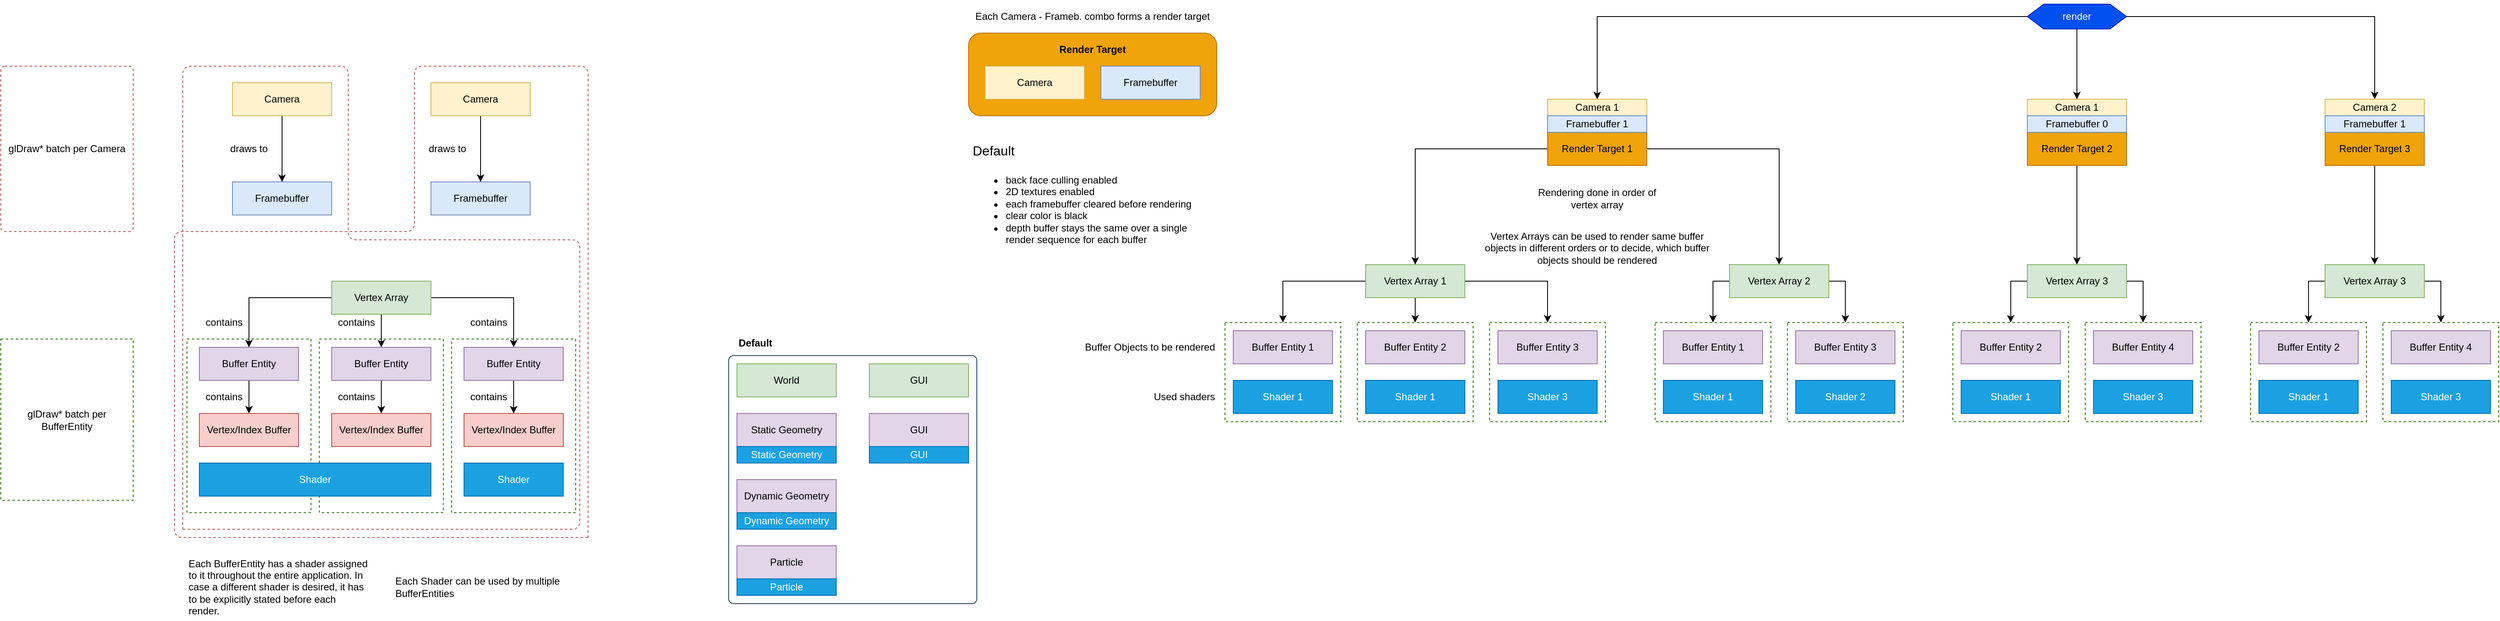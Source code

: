 <mxfile version="15.3.8" type="device" pages="3"><diagram id="33TDTaVTZyyQobZaRJAb" name="Render Queue"><mxGraphModel dx="1086" dy="806" grid="1" gridSize="10" guides="1" tooltips="1" connect="1" arrows="1" fold="1" page="1" pageScale="1" pageWidth="1600" pageHeight="900" math="0" shadow="0"><root><mxCell id="SWK7sCqkxAKM2VXrByon-0"/><mxCell id="SWK7sCqkxAKM2VXrByon-1" parent="SWK7sCqkxAKM2VXrByon-0"/><mxCell id="_UvWVaF5zABbg9iAANYN-53" value="" style="rounded=0;whiteSpace=wrap;html=1;verticalAlign=middle;fillColor=none;strokeColor=#2D7600;fontColor=#ffffff;dashed=1;" parent="SWK7sCqkxAKM2VXrByon-1" vertex="1"><mxGeometry x="2560" y="430" width="140" height="120" as="geometry"/></mxCell><mxCell id="_UvWVaF5zABbg9iAANYN-52" value="" style="rounded=0;whiteSpace=wrap;html=1;verticalAlign=middle;fillColor=none;strokeColor=#2D7600;fontColor=#ffffff;dashed=1;" parent="SWK7sCqkxAKM2VXrByon-1" vertex="1"><mxGeometry x="2400" y="430" width="140" height="120" as="geometry"/></mxCell><mxCell id="_UvWVaF5zABbg9iAANYN-38" value="" style="rounded=0;whiteSpace=wrap;html=1;verticalAlign=middle;fillColor=none;strokeColor=#2D7600;fontColor=#ffffff;dashed=1;shadow=0;" parent="SWK7sCqkxAKM2VXrByon-1" vertex="1"><mxGeometry x="2200" y="430" width="140" height="120" as="geometry"/></mxCell><mxCell id="_UvWVaF5zABbg9iAANYN-55" value="" style="rounded=0;whiteSpace=wrap;html=1;verticalAlign=middle;fillColor=none;strokeColor=#2D7600;fontColor=#ffffff;dashed=1;shadow=0;" parent="SWK7sCqkxAKM2VXrByon-1" vertex="1"><mxGeometry x="2040" y="430" width="140" height="120" as="geometry"/></mxCell><mxCell id="_UvWVaF5zABbg9iAANYN-59" value="" style="rounded=0;whiteSpace=wrap;html=1;verticalAlign=middle;fillColor=none;strokeColor=#2D7600;fontColor=#ffffff;dashed=1;" parent="SWK7sCqkxAKM2VXrByon-1" vertex="1"><mxGeometry x="2920" y="430" width="140" height="120" as="geometry"/></mxCell><mxCell id="_UvWVaF5zABbg9iAANYN-85" value="" style="rounded=0;whiteSpace=wrap;html=1;verticalAlign=middle;fillColor=none;strokeColor=#2D7600;fontColor=#ffffff;dashed=1;" parent="SWK7sCqkxAKM2VXrByon-1" vertex="1"><mxGeometry x="2760" y="430" width="140" height="120" as="geometry"/></mxCell><mxCell id="_UvWVaF5zABbg9iAANYN-37" value="" style="rounded=0;whiteSpace=wrap;html=1;verticalAlign=middle;fillColor=none;strokeColor=#2D7600;fontColor=#ffffff;dashed=1;" parent="SWK7sCqkxAKM2VXrByon-1" vertex="1"><mxGeometry x="1880" y="430" width="140" height="120" as="geometry"/></mxCell><mxCell id="SWK7sCqkxAKM2VXrByon-54" value="" style="rounded=0;whiteSpace=wrap;html=1;verticalAlign=top;fillColor=none;strokeColor=#2D7600;fontColor=#ffffff;dashed=1;" parent="SWK7sCqkxAKM2VXrByon-1" vertex="1"><mxGeometry x="625" y="450" width="150" height="210" as="geometry"/></mxCell><mxCell id="SWK7sCqkxAKM2VXrByon-55" value="" style="rounded=0;whiteSpace=wrap;html=1;verticalAlign=top;fillColor=none;strokeColor=#2D7600;fontColor=#ffffff;dashed=1;" parent="SWK7sCqkxAKM2VXrByon-1" vertex="1"><mxGeometry x="785" y="450" width="150" height="210" as="geometry"/></mxCell><mxCell id="SWK7sCqkxAKM2VXrByon-56" value="" style="rounded=0;whiteSpace=wrap;html=1;verticalAlign=top;fillColor=none;strokeColor=#2D7600;fontColor=#ffffff;dashed=1;" parent="SWK7sCqkxAKM2VXrByon-1" vertex="1"><mxGeometry x="945" y="450" width="150" height="210" as="geometry"/></mxCell><mxCell id="SWK7sCqkxAKM2VXrByon-2" value="Framebuffer" style="rounded=0;whiteSpace=wrap;html=1;fillColor=#dae8fc;strokeColor=#6c8ebf;" parent="SWK7sCqkxAKM2VXrByon-1" vertex="1"><mxGeometry x="680" y="260" width="120" height="40" as="geometry"/></mxCell><mxCell id="SWK7sCqkxAKM2VXrByon-5" value="" style="edgeStyle=orthogonalEdgeStyle;rounded=0;orthogonalLoop=1;jettySize=auto;html=1;startArrow=none;" parent="SWK7sCqkxAKM2VXrByon-1" source="SWK7sCqkxAKM2VXrByon-7" target="SWK7sCqkxAKM2VXrByon-4" edge="1"><mxGeometry relative="1" as="geometry"/></mxCell><mxCell id="SWK7sCqkxAKM2VXrByon-9" value="" style="edgeStyle=orthogonalEdgeStyle;rounded=0;orthogonalLoop=1;jettySize=auto;html=1;" parent="SWK7sCqkxAKM2VXrByon-1" source="SWK7sCqkxAKM2VXrByon-3" target="SWK7sCqkxAKM2VXrByon-7" edge="1"><mxGeometry relative="1" as="geometry"><Array as="points"><mxPoint x="700" y="400"/></Array></mxGeometry></mxCell><mxCell id="SWK7sCqkxAKM2VXrByon-22" value="" style="edgeStyle=orthogonalEdgeStyle;rounded=0;orthogonalLoop=1;jettySize=auto;html=1;endArrow=classic;endFill=1;" parent="SWK7sCqkxAKM2VXrByon-1" source="SWK7sCqkxAKM2VXrByon-3" target="SWK7sCqkxAKM2VXrByon-21" edge="1"><mxGeometry relative="1" as="geometry"/></mxCell><mxCell id="SWK7sCqkxAKM2VXrByon-26" value="" style="edgeStyle=orthogonalEdgeStyle;rounded=0;orthogonalLoop=1;jettySize=auto;html=1;endArrow=classic;endFill=1;" parent="SWK7sCqkxAKM2VXrByon-1" source="SWK7sCqkxAKM2VXrByon-3" target="SWK7sCqkxAKM2VXrByon-25" edge="1"><mxGeometry relative="1" as="geometry"/></mxCell><mxCell id="SWK7sCqkxAKM2VXrByon-3" value="Vertex Array" style="rounded=0;whiteSpace=wrap;html=1;fillColor=#d5e8d4;strokeColor=#82b366;" parent="SWK7sCqkxAKM2VXrByon-1" vertex="1"><mxGeometry x="800" y="380" width="120" height="40" as="geometry"/></mxCell><mxCell id="SWK7sCqkxAKM2VXrByon-4" value="Vertex/Index Buffer" style="rounded=0;whiteSpace=wrap;html=1;fillColor=#f8cecc;strokeColor=#b85450;" parent="SWK7sCqkxAKM2VXrByon-1" vertex="1"><mxGeometry x="640" y="540" width="120" height="40" as="geometry"/></mxCell><mxCell id="SWK7sCqkxAKM2VXrByon-6" value="Framebuffer" style="rounded=0;whiteSpace=wrap;html=1;fillColor=#dae8fc;strokeColor=#6c8ebf;" parent="SWK7sCqkxAKM2VXrByon-1" vertex="1"><mxGeometry x="920" y="260" width="120" height="40" as="geometry"/></mxCell><mxCell id="SWK7sCqkxAKM2VXrByon-7" value="Buffer Entity" style="rounded=0;whiteSpace=wrap;html=1;fillColor=#e1d5e7;strokeColor=#9673a6;" parent="SWK7sCqkxAKM2VXrByon-1" vertex="1"><mxGeometry x="640" y="460" width="120" height="40" as="geometry"/></mxCell><mxCell id="SWK7sCqkxAKM2VXrByon-19" value="" style="edgeStyle=orthogonalEdgeStyle;rounded=0;orthogonalLoop=1;jettySize=auto;html=1;startArrow=none;" parent="SWK7sCqkxAKM2VXrByon-1" source="SWK7sCqkxAKM2VXrByon-21" target="SWK7sCqkxAKM2VXrByon-20" edge="1"><mxGeometry relative="1" as="geometry"/></mxCell><mxCell id="SWK7sCqkxAKM2VXrByon-20" value="Vertex/Index Buffer" style="rounded=0;whiteSpace=wrap;html=1;fillColor=#f8cecc;strokeColor=#b85450;" parent="SWK7sCqkxAKM2VXrByon-1" vertex="1"><mxGeometry x="800" y="540" width="120" height="40" as="geometry"/></mxCell><mxCell id="SWK7sCqkxAKM2VXrByon-21" value="Buffer Entity" style="rounded=0;whiteSpace=wrap;html=1;fillColor=#e1d5e7;strokeColor=#9673a6;" parent="SWK7sCqkxAKM2VXrByon-1" vertex="1"><mxGeometry x="800" y="460" width="120" height="40" as="geometry"/></mxCell><mxCell id="SWK7sCqkxAKM2VXrByon-23" value="" style="edgeStyle=orthogonalEdgeStyle;rounded=0;orthogonalLoop=1;jettySize=auto;html=1;startArrow=none;" parent="SWK7sCqkxAKM2VXrByon-1" source="SWK7sCqkxAKM2VXrByon-25" target="SWK7sCqkxAKM2VXrByon-24" edge="1"><mxGeometry relative="1" as="geometry"/></mxCell><mxCell id="SWK7sCqkxAKM2VXrByon-24" value="Vertex/Index Buffer" style="rounded=0;whiteSpace=wrap;html=1;fillColor=#f8cecc;strokeColor=#b85450;" parent="SWK7sCqkxAKM2VXrByon-1" vertex="1"><mxGeometry x="960" y="540" width="120" height="40" as="geometry"/></mxCell><mxCell id="SWK7sCqkxAKM2VXrByon-25" value="Buffer Entity" style="rounded=0;whiteSpace=wrap;html=1;fillColor=#e1d5e7;strokeColor=#9673a6;" parent="SWK7sCqkxAKM2VXrByon-1" vertex="1"><mxGeometry x="960" y="460" width="120" height="40" as="geometry"/></mxCell><mxCell id="SWK7sCqkxAKM2VXrByon-35" value="" style="edgeStyle=orthogonalEdgeStyle;rounded=0;orthogonalLoop=1;jettySize=auto;html=1;endArrow=classic;endFill=1;" parent="SWK7sCqkxAKM2VXrByon-1" source="SWK7sCqkxAKM2VXrByon-28" target="SWK7sCqkxAKM2VXrByon-2" edge="1"><mxGeometry relative="1" as="geometry"/></mxCell><mxCell id="SWK7sCqkxAKM2VXrByon-28" value="Camera" style="rounded=0;whiteSpace=wrap;html=1;fillColor=#fff2cc;strokeColor=#d6b656;" parent="SWK7sCqkxAKM2VXrByon-1" vertex="1"><mxGeometry x="680" y="140" width="120" height="40" as="geometry"/></mxCell><mxCell id="SWK7sCqkxAKM2VXrByon-45" value="" style="edgeStyle=orthogonalEdgeStyle;rounded=0;orthogonalLoop=1;jettySize=auto;html=1;endArrow=classic;endFill=1;" parent="SWK7sCqkxAKM2VXrByon-1" source="SWK7sCqkxAKM2VXrByon-29" target="SWK7sCqkxAKM2VXrByon-6" edge="1"><mxGeometry relative="1" as="geometry"/></mxCell><mxCell id="SWK7sCqkxAKM2VXrByon-29" value="Camera" style="rounded=0;whiteSpace=wrap;html=1;fillColor=#fff2cc;strokeColor=#d6b656;" parent="SWK7sCqkxAKM2VXrByon-1" vertex="1"><mxGeometry x="920" y="140" width="120" height="40" as="geometry"/></mxCell><mxCell id="SWK7sCqkxAKM2VXrByon-46" value="" style="edgeStyle=orthogonalEdgeStyle;rounded=0;orthogonalLoop=1;jettySize=auto;html=1;endArrow=classic;endFill=1;" parent="SWK7sCqkxAKM2VXrByon-1" edge="1"><mxGeometry relative="1" as="geometry"><mxPoint x="1020" y="160" as="targetPoint"/></mxGeometry></mxCell><mxCell id="SWK7sCqkxAKM2VXrByon-57" value="&lt;font color=&quot;#000000&quot;&gt;glDraw* batch per Buffer&lt;/font&gt;&lt;span style=&quot;color: rgb(0 , 0 , 0)&quot;&gt;Entity&lt;/span&gt;" style="rounded=0;whiteSpace=wrap;html=1;verticalAlign=middle;fillColor=none;strokeColor=#2D7600;fontColor=#ffffff;dashed=1;" parent="SWK7sCqkxAKM2VXrByon-1" vertex="1"><mxGeometry x="400" y="450" width="160" height="195" as="geometry"/></mxCell><mxCell id="SWK7sCqkxAKM2VXrByon-59" value="Shader" style="rounded=0;whiteSpace=wrap;html=1;fillColor=#1ba1e2;strokeColor=#006EAF;fontColor=#ffffff;" parent="SWK7sCqkxAKM2VXrByon-1" vertex="1"><mxGeometry x="640" y="600" width="280" height="40" as="geometry"/></mxCell><mxCell id="SWK7sCqkxAKM2VXrByon-60" value="Shader" style="rounded=0;whiteSpace=wrap;html=1;fillColor=#1ba1e2;strokeColor=#006EAF;fontColor=#ffffff;" parent="SWK7sCqkxAKM2VXrByon-1" vertex="1"><mxGeometry x="960" y="600" width="120" height="40" as="geometry"/></mxCell><mxCell id="SWK7sCqkxAKM2VXrByon-61" value="Each BufferEntity has a shader assigned to it throughout the entire application. In case a different shader is desired, it has to be explicitly stated before each render." style="text;html=1;strokeColor=none;fillColor=none;align=left;verticalAlign=middle;whiteSpace=wrap;rounded=0;" parent="SWK7sCqkxAKM2VXrByon-1" vertex="1"><mxGeometry x="625" y="710" width="220" height="80" as="geometry"/></mxCell><mxCell id="SWK7sCqkxAKM2VXrByon-62" value="Each Shader can be used by multiple Buffer&lt;span style=&quot;text-align: center&quot;&gt;Entities&lt;/span&gt;" style="text;html=1;strokeColor=none;fillColor=none;align=left;verticalAlign=middle;whiteSpace=wrap;rounded=0;" parent="SWK7sCqkxAKM2VXrByon-1" vertex="1"><mxGeometry x="875" y="710" width="220" height="80" as="geometry"/></mxCell><mxCell id="XTFJ8SJwFzuExx9dGX1d-0" value="" style="endArrow=none;dashed=1;html=1;fillColor=#f8cecc;strokeColor=#b85450;" parent="SWK7sCqkxAKM2VXrByon-1" edge="1"><mxGeometry width="50" height="50" relative="1" as="geometry"><mxPoint x="620" y="680" as="sourcePoint"/><mxPoint x="620" y="680" as="targetPoint"/><Array as="points"><mxPoint x="1100" y="680"/><mxPoint x="1100" y="330"/><mxPoint x="820" y="330"/><mxPoint x="820" y="120"/><mxPoint x="620" y="120"/></Array></mxGeometry></mxCell><mxCell id="XTFJ8SJwFzuExx9dGX1d-2" value="" style="endArrow=none;dashed=1;html=1;fillColor=#f8cecc;strokeColor=#b85450;" parent="SWK7sCqkxAKM2VXrByon-1" edge="1"><mxGeometry width="50" height="50" relative="1" as="geometry"><mxPoint x="1110" y="690" as="sourcePoint"/><mxPoint x="1110" y="690" as="targetPoint"/><Array as="points"><mxPoint x="610" y="690"/><mxPoint x="610" y="320"/><mxPoint x="900" y="320"/><mxPoint x="900" y="120"/><mxPoint x="1110" y="120"/></Array></mxGeometry></mxCell><mxCell id="XTFJ8SJwFzuExx9dGX1d-3" value="draws to" style="text;html=1;strokeColor=none;fillColor=none;align=center;verticalAlign=middle;whiteSpace=wrap;rounded=0;" parent="SWK7sCqkxAKM2VXrByon-1" vertex="1"><mxGeometry x="660" y="210" width="80" height="20" as="geometry"/></mxCell><mxCell id="XTFJ8SJwFzuExx9dGX1d-4" value="draws to" style="text;html=1;strokeColor=none;fillColor=none;align=center;verticalAlign=middle;whiteSpace=wrap;rounded=0;" parent="SWK7sCqkxAKM2VXrByon-1" vertex="1"><mxGeometry x="900" y="210" width="80" height="20" as="geometry"/></mxCell><mxCell id="XTFJ8SJwFzuExx9dGX1d-5" value="contains" style="text;html=1;strokeColor=none;fillColor=none;align=center;verticalAlign=middle;whiteSpace=wrap;rounded=0;" parent="SWK7sCqkxAKM2VXrByon-1" vertex="1"><mxGeometry x="640" y="510" width="60" height="20" as="geometry"/></mxCell><mxCell id="XTFJ8SJwFzuExx9dGX1d-6" value="contains" style="text;html=1;strokeColor=none;fillColor=none;align=center;verticalAlign=middle;whiteSpace=wrap;rounded=0;" parent="SWK7sCqkxAKM2VXrByon-1" vertex="1"><mxGeometry x="800" y="510" width="60" height="20" as="geometry"/></mxCell><mxCell id="XTFJ8SJwFzuExx9dGX1d-7" value="contains" style="text;html=1;strokeColor=none;fillColor=none;align=center;verticalAlign=middle;whiteSpace=wrap;rounded=0;" parent="SWK7sCqkxAKM2VXrByon-1" vertex="1"><mxGeometry x="960" y="510" width="60" height="20" as="geometry"/></mxCell><mxCell id="XTFJ8SJwFzuExx9dGX1d-8" value="&lt;font color=&quot;#000000&quot;&gt;glDraw* batch per Camera&lt;/font&gt;" style="rounded=1;whiteSpace=wrap;html=1;verticalAlign=middle;fillColor=none;strokeColor=#b85450;dashed=1;arcSize=3;" parent="SWK7sCqkxAKM2VXrByon-1" vertex="1"><mxGeometry x="400" y="120" width="160" height="200" as="geometry"/></mxCell><mxCell id="WTZ0JmJfBlCXEOrPP0Q2-0" value="contains" style="text;html=1;strokeColor=none;fillColor=none;align=center;verticalAlign=middle;whiteSpace=wrap;rounded=0;" parent="SWK7sCqkxAKM2VXrByon-1" vertex="1"><mxGeometry x="640" y="420" width="60" height="20" as="geometry"/></mxCell><mxCell id="WTZ0JmJfBlCXEOrPP0Q2-1" value="contains" style="text;html=1;strokeColor=none;fillColor=none;align=center;verticalAlign=middle;whiteSpace=wrap;rounded=0;" parent="SWK7sCqkxAKM2VXrByon-1" vertex="1"><mxGeometry x="800" y="420" width="60" height="20" as="geometry"/></mxCell><mxCell id="WTZ0JmJfBlCXEOrPP0Q2-2" value="contains" style="text;html=1;strokeColor=none;fillColor=none;align=center;verticalAlign=middle;whiteSpace=wrap;rounded=0;" parent="SWK7sCqkxAKM2VXrByon-1" vertex="1"><mxGeometry x="960" y="420" width="60" height="20" as="geometry"/></mxCell><mxCell id="_UvWVaF5zABbg9iAANYN-12" value="Buffer Entity 1" style="rounded=0;whiteSpace=wrap;html=1;fillColor=#e1d5e7;strokeColor=#9673a6;" parent="SWK7sCqkxAKM2VXrByon-1" vertex="1"><mxGeometry x="1890" y="440" width="120" height="40" as="geometry"/></mxCell><mxCell id="_UvWVaF5zABbg9iAANYN-16" value="" style="edgeStyle=orthogonalEdgeStyle;rounded=0;orthogonalLoop=1;jettySize=auto;html=1;entryX=0.5;entryY=0;entryDx=0;entryDy=0;" parent="SWK7sCqkxAKM2VXrByon-1" source="_UvWVaF5zABbg9iAANYN-13" target="_UvWVaF5zABbg9iAANYN-37" edge="1"><mxGeometry relative="1" as="geometry"/></mxCell><mxCell id="_UvWVaF5zABbg9iAANYN-18" value="" style="edgeStyle=orthogonalEdgeStyle;rounded=0;orthogonalLoop=1;jettySize=auto;html=1;entryX=0.5;entryY=0;entryDx=0;entryDy=0;" parent="SWK7sCqkxAKM2VXrByon-1" source="_UvWVaF5zABbg9iAANYN-13" target="_UvWVaF5zABbg9iAANYN-55" edge="1"><mxGeometry relative="1" as="geometry"><mxPoint x="2110" y="430" as="targetPoint"/></mxGeometry></mxCell><mxCell id="_UvWVaF5zABbg9iAANYN-20" value="" style="edgeStyle=orthogonalEdgeStyle;rounded=0;orthogonalLoop=1;jettySize=auto;html=1;entryX=0.5;entryY=0;entryDx=0;entryDy=0;" parent="SWK7sCqkxAKM2VXrByon-1" source="_UvWVaF5zABbg9iAANYN-13" target="_UvWVaF5zABbg9iAANYN-38" edge="1"><mxGeometry relative="1" as="geometry"/></mxCell><mxCell id="_UvWVaF5zABbg9iAANYN-13" value="Vertex Array 1" style="rounded=0;whiteSpace=wrap;html=1;fillColor=#d5e8d4;strokeColor=#82b366;" parent="SWK7sCqkxAKM2VXrByon-1" vertex="1"><mxGeometry x="2050" y="360" width="120" height="40" as="geometry"/></mxCell><mxCell id="_UvWVaF5zABbg9iAANYN-17" value="Buffer Entity 2" style="rounded=0;whiteSpace=wrap;html=1;fillColor=#e1d5e7;strokeColor=#9673a6;" parent="SWK7sCqkxAKM2VXrByon-1" vertex="1"><mxGeometry x="2050" y="440" width="120" height="40" as="geometry"/></mxCell><mxCell id="_UvWVaF5zABbg9iAANYN-19" value="Buffer Entity 3" style="rounded=0;whiteSpace=wrap;html=1;fillColor=#e1d5e7;strokeColor=#9673a6;" parent="SWK7sCqkxAKM2VXrByon-1" vertex="1"><mxGeometry x="2210" y="440" width="120" height="40" as="geometry"/></mxCell><mxCell id="_UvWVaF5zABbg9iAANYN-22" value="Shader 3" style="rounded=0;whiteSpace=wrap;html=1;fillColor=#1ba1e2;strokeColor=#006EAF;fontColor=#ffffff;" parent="SWK7sCqkxAKM2VXrByon-1" vertex="1"><mxGeometry x="2210" y="500" width="120" height="40" as="geometry"/></mxCell><mxCell id="_UvWVaF5zABbg9iAANYN-23" value="Shader 1" style="rounded=0;whiteSpace=wrap;html=1;fillColor=#1ba1e2;strokeColor=#006EAF;fontColor=#ffffff;" parent="SWK7sCqkxAKM2VXrByon-1" vertex="1"><mxGeometry x="1890" y="500" width="120" height="40" as="geometry"/></mxCell><mxCell id="_UvWVaF5zABbg9iAANYN-26" value="Buffer Objects to be rendered" style="text;html=1;strokeColor=none;fillColor=none;align=right;verticalAlign=middle;whiteSpace=wrap;rounded=0;" parent="SWK7sCqkxAKM2VXrByon-1" vertex="1"><mxGeometry x="1710" y="440" width="160" height="40" as="geometry"/></mxCell><mxCell id="_UvWVaF5zABbg9iAANYN-33" value="" style="edgeStyle=orthogonalEdgeStyle;rounded=0;orthogonalLoop=1;jettySize=auto;html=1;" parent="SWK7sCqkxAKM2VXrByon-1" source="_UvWVaF5zABbg9iAANYN-32" target="_UvWVaF5zABbg9iAANYN-13" edge="1"><mxGeometry relative="1" as="geometry"/></mxCell><mxCell id="_UvWVaF5zABbg9iAANYN-56" value="" style="edgeStyle=orthogonalEdgeStyle;rounded=0;orthogonalLoop=1;jettySize=auto;html=1;" parent="SWK7sCqkxAKM2VXrByon-1" source="_UvWVaF5zABbg9iAANYN-32" target="_UvWVaF5zABbg9iAANYN-45" edge="1"><mxGeometry relative="1" as="geometry"/></mxCell><mxCell id="_UvWVaF5zABbg9iAANYN-32" value="Render Target 1" style="rounded=0;whiteSpace=wrap;html=1;fillColor=#f0a30a;strokeColor=#BD7000;fontColor=#000000;" parent="SWK7sCqkxAKM2VXrByon-1" vertex="1"><mxGeometry x="2270" y="200" width="120" height="40" as="geometry"/></mxCell><mxCell id="_UvWVaF5zABbg9iAANYN-34" value="Used shaders" style="text;html=1;strokeColor=none;fillColor=none;align=right;verticalAlign=middle;whiteSpace=wrap;rounded=0;" parent="SWK7sCqkxAKM2VXrByon-1" vertex="1"><mxGeometry x="1710" y="500" width="160" height="40" as="geometry"/></mxCell><mxCell id="_UvWVaF5zABbg9iAANYN-39" value="Vertex Arrays can be used to render same buffer objects in different orders or to decide, which buffer objects should be rendered" style="text;html=1;strokeColor=none;fillColor=none;align=center;verticalAlign=middle;whiteSpace=wrap;rounded=0;" parent="SWK7sCqkxAKM2VXrByon-1" vertex="1"><mxGeometry x="2185" y="320" width="290" height="40" as="geometry"/></mxCell><mxCell id="_UvWVaF5zABbg9iAANYN-40" value="Rendering done in order of vertex array" style="text;html=1;strokeColor=none;fillColor=none;align=center;verticalAlign=middle;whiteSpace=wrap;rounded=0;" parent="SWK7sCqkxAKM2VXrByon-1" vertex="1"><mxGeometry x="2250" y="260" width="160" height="40" as="geometry"/></mxCell><mxCell id="_UvWVaF5zABbg9iAANYN-41" value="Buffer Entity 1" style="rounded=0;whiteSpace=wrap;html=1;fillColor=#e1d5e7;strokeColor=#9673a6;" parent="SWK7sCqkxAKM2VXrByon-1" vertex="1"><mxGeometry x="2410" y="440" width="120" height="40" as="geometry"/></mxCell><mxCell id="_UvWVaF5zABbg9iAANYN-42" value="" style="edgeStyle=orthogonalEdgeStyle;rounded=0;orthogonalLoop=1;jettySize=auto;html=1;entryX=0.5;entryY=0;entryDx=0;entryDy=0;" parent="SWK7sCqkxAKM2VXrByon-1" source="_UvWVaF5zABbg9iAANYN-45" target="_UvWVaF5zABbg9iAANYN-52" edge="1"><mxGeometry relative="1" as="geometry"><Array as="points"><mxPoint x="2470" y="380"/></Array></mxGeometry></mxCell><mxCell id="_UvWVaF5zABbg9iAANYN-44" value="" style="edgeStyle=orthogonalEdgeStyle;rounded=0;orthogonalLoop=1;jettySize=auto;html=1;entryX=0.5;entryY=0;entryDx=0;entryDy=0;" parent="SWK7sCqkxAKM2VXrByon-1" source="_UvWVaF5zABbg9iAANYN-45" target="_UvWVaF5zABbg9iAANYN-53" edge="1"><mxGeometry relative="1" as="geometry"><Array as="points"><mxPoint x="2630" y="380"/></Array></mxGeometry></mxCell><mxCell id="_UvWVaF5zABbg9iAANYN-45" value="Vertex Array 2" style="rounded=0;whiteSpace=wrap;html=1;fillColor=#d5e8d4;strokeColor=#82b366;" parent="SWK7sCqkxAKM2VXrByon-1" vertex="1"><mxGeometry x="2490" y="360" width="120" height="40" as="geometry"/></mxCell><mxCell id="_UvWVaF5zABbg9iAANYN-48" value="Buffer Entity 3" style="rounded=0;whiteSpace=wrap;html=1;fillColor=#e1d5e7;strokeColor=#9673a6;" parent="SWK7sCqkxAKM2VXrByon-1" vertex="1"><mxGeometry x="2570" y="440" width="120" height="40" as="geometry"/></mxCell><mxCell id="_UvWVaF5zABbg9iAANYN-50" value="Shader 2" style="rounded=0;whiteSpace=wrap;html=1;fillColor=#1ba1e2;strokeColor=#006EAF;fontColor=#ffffff;" parent="SWK7sCqkxAKM2VXrByon-1" vertex="1"><mxGeometry x="2570" y="500" width="120" height="40" as="geometry"/></mxCell><mxCell id="_UvWVaF5zABbg9iAANYN-51" value="Shader 1" style="rounded=0;whiteSpace=wrap;html=1;fillColor=#1ba1e2;strokeColor=#006EAF;fontColor=#ffffff;" parent="SWK7sCqkxAKM2VXrByon-1" vertex="1"><mxGeometry x="2410" y="500" width="120" height="40" as="geometry"/></mxCell><mxCell id="_UvWVaF5zABbg9iAANYN-54" value="Shader 1" style="rounded=0;whiteSpace=wrap;html=1;fillColor=#1ba1e2;strokeColor=#006EAF;fontColor=#ffffff;" parent="SWK7sCqkxAKM2VXrByon-1" vertex="1"><mxGeometry x="2050" y="500" width="120" height="40" as="geometry"/></mxCell><mxCell id="_UvWVaF5zABbg9iAANYN-57" value="" style="group" parent="SWK7sCqkxAKM2VXrByon-1" vertex="1" connectable="0"><mxGeometry x="1570" y="40" width="300" height="140" as="geometry"/></mxCell><mxCell id="_UvWVaF5zABbg9iAANYN-5" value="" style="group" parent="_UvWVaF5zABbg9iAANYN-57" vertex="1" connectable="0"><mxGeometry y="40" width="300" height="100" as="geometry"/></mxCell><mxCell id="Ys_lo9uTyFIOUTAR5UdV-0" value="" style="rounded=1;whiteSpace=wrap;html=1;fillColor=#f0a30a;strokeColor=#BD7000;fontColor=#000000;" parent="_UvWVaF5zABbg9iAANYN-5" vertex="1"><mxGeometry width="300" height="100" as="geometry"/></mxCell><mxCell id="_UvWVaF5zABbg9iAANYN-0" value="Camera" style="rounded=0;whiteSpace=wrap;html=1;fillColor=#fff2cc;strokeColor=#d6b656;" parent="_UvWVaF5zABbg9iAANYN-5" vertex="1"><mxGeometry x="20" y="40" width="120" height="40" as="geometry"/></mxCell><mxCell id="_UvWVaF5zABbg9iAANYN-1" value="Framebuffer" style="rounded=0;whiteSpace=wrap;html=1;fillColor=#dae8fc;strokeColor=#6c8ebf;" parent="_UvWVaF5zABbg9iAANYN-5" vertex="1"><mxGeometry x="160" y="40" width="120" height="40" as="geometry"/></mxCell><mxCell id="_UvWVaF5zABbg9iAANYN-4" value="&lt;b&gt;Render Target&lt;/b&gt;" style="text;html=1;strokeColor=none;fillColor=none;align=center;verticalAlign=middle;whiteSpace=wrap;rounded=0;" parent="_UvWVaF5zABbg9iAANYN-5" vertex="1"><mxGeometry x="95" y="10" width="110" height="20" as="geometry"/></mxCell><mxCell id="_UvWVaF5zABbg9iAANYN-6" value="Each Camera - Frameb. combo forms a render target" style="text;html=1;strokeColor=none;fillColor=none;align=center;verticalAlign=middle;whiteSpace=wrap;rounded=0;" parent="_UvWVaF5zABbg9iAANYN-57" vertex="1"><mxGeometry width="300" height="40" as="geometry"/></mxCell><mxCell id="_UvWVaF5zABbg9iAANYN-73" value="" style="edgeStyle=orthogonalEdgeStyle;rounded=0;orthogonalLoop=1;jettySize=auto;html=1;" parent="SWK7sCqkxAKM2VXrByon-1" source="_UvWVaF5zABbg9iAANYN-74" target="_UvWVaF5zABbg9iAANYN-81" edge="1"><mxGeometry relative="1" as="geometry"/></mxCell><mxCell id="_UvWVaF5zABbg9iAANYN-74" value="Render Target 2" style="rounded=0;whiteSpace=wrap;html=1;fillColor=#f0a30a;strokeColor=#BD7000;fontColor=#000000;" parent="SWK7sCqkxAKM2VXrByon-1" vertex="1"><mxGeometry x="2850" y="200" width="120" height="40" as="geometry"/></mxCell><mxCell id="_UvWVaF5zABbg9iAANYN-78" value="Buffer Entity 2" style="rounded=0;whiteSpace=wrap;html=1;fillColor=#e1d5e7;strokeColor=#9673a6;" parent="SWK7sCqkxAKM2VXrByon-1" vertex="1"><mxGeometry x="2770" y="440" width="120" height="40" as="geometry"/></mxCell><mxCell id="_UvWVaF5zABbg9iAANYN-79" value="" style="edgeStyle=orthogonalEdgeStyle;rounded=0;orthogonalLoop=1;jettySize=auto;html=1;entryX=0.5;entryY=0;entryDx=0;entryDy=0;" parent="SWK7sCqkxAKM2VXrByon-1" source="_UvWVaF5zABbg9iAANYN-81" target="_UvWVaF5zABbg9iAANYN-85" edge="1"><mxGeometry relative="1" as="geometry"><Array as="points"><mxPoint x="2830" y="380"/></Array></mxGeometry></mxCell><mxCell id="_UvWVaF5zABbg9iAANYN-80" value="" style="edgeStyle=orthogonalEdgeStyle;rounded=0;orthogonalLoop=1;jettySize=auto;html=1;entryX=0.5;entryY=0;entryDx=0;entryDy=0;" parent="SWK7sCqkxAKM2VXrByon-1" source="_UvWVaF5zABbg9iAANYN-81" target="_UvWVaF5zABbg9iAANYN-59" edge="1"><mxGeometry relative="1" as="geometry"><Array as="points"><mxPoint x="2990" y="380"/></Array></mxGeometry></mxCell><mxCell id="_UvWVaF5zABbg9iAANYN-81" value="Vertex Array 3" style="rounded=0;whiteSpace=wrap;html=1;fillColor=#d5e8d4;strokeColor=#82b366;" parent="SWK7sCqkxAKM2VXrByon-1" vertex="1"><mxGeometry x="2850" y="360" width="120" height="40" as="geometry"/></mxCell><mxCell id="_UvWVaF5zABbg9iAANYN-82" value="Buffer Entity 4" style="rounded=0;whiteSpace=wrap;html=1;fillColor=#e1d5e7;strokeColor=#9673a6;" parent="SWK7sCqkxAKM2VXrByon-1" vertex="1"><mxGeometry x="2930" y="440" width="120" height="40" as="geometry"/></mxCell><mxCell id="_UvWVaF5zABbg9iAANYN-83" value="Shader 3" style="rounded=0;whiteSpace=wrap;html=1;fillColor=#1ba1e2;strokeColor=#006EAF;fontColor=#ffffff;" parent="SWK7sCqkxAKM2VXrByon-1" vertex="1"><mxGeometry x="2930" y="500" width="120" height="40" as="geometry"/></mxCell><mxCell id="_UvWVaF5zABbg9iAANYN-84" value="Shader 1" style="rounded=0;whiteSpace=wrap;html=1;fillColor=#1ba1e2;strokeColor=#006EAF;fontColor=#ffffff;" parent="SWK7sCqkxAKM2VXrByon-1" vertex="1"><mxGeometry x="2770" y="500" width="120" height="40" as="geometry"/></mxCell><mxCell id="_UvWVaF5zABbg9iAANYN-88" value="Camera 1" style="rounded=0;whiteSpace=wrap;html=1;fillColor=#fff2cc;strokeColor=#d6b656;" parent="SWK7sCqkxAKM2VXrByon-1" vertex="1"><mxGeometry x="2270" y="160" width="120" height="20" as="geometry"/></mxCell><mxCell id="_UvWVaF5zABbg9iAANYN-89" value="Framebuffer 1" style="rounded=0;whiteSpace=wrap;html=1;fillColor=#dae8fc;strokeColor=#6c8ebf;" parent="SWK7sCqkxAKM2VXrByon-1" vertex="1"><mxGeometry x="2270" y="180" width="120" height="20" as="geometry"/></mxCell><mxCell id="_UvWVaF5zABbg9iAANYN-90" value="Camera 1" style="rounded=0;whiteSpace=wrap;html=1;fillColor=#fff2cc;strokeColor=#d6b656;" parent="SWK7sCqkxAKM2VXrByon-1" vertex="1"><mxGeometry x="2850" y="160" width="120" height="20" as="geometry"/></mxCell><mxCell id="_UvWVaF5zABbg9iAANYN-91" value="Framebuffer 0" style="rounded=0;whiteSpace=wrap;html=1;fillColor=#dae8fc;strokeColor=#6c8ebf;" parent="SWK7sCqkxAKM2VXrByon-1" vertex="1"><mxGeometry x="2850" y="180" width="120" height="20" as="geometry"/></mxCell><mxCell id="_UvWVaF5zABbg9iAANYN-92" value="" style="rounded=0;whiteSpace=wrap;html=1;verticalAlign=middle;fillColor=none;strokeColor=#2D7600;fontColor=#ffffff;dashed=1;" parent="SWK7sCqkxAKM2VXrByon-1" vertex="1"><mxGeometry x="3280" y="430" width="140" height="120" as="geometry"/></mxCell><mxCell id="_UvWVaF5zABbg9iAANYN-93" value="" style="rounded=0;whiteSpace=wrap;html=1;verticalAlign=middle;fillColor=none;strokeColor=#2D7600;fontColor=#ffffff;dashed=1;" parent="SWK7sCqkxAKM2VXrByon-1" vertex="1"><mxGeometry x="3120" y="430" width="140" height="120" as="geometry"/></mxCell><mxCell id="_UvWVaF5zABbg9iAANYN-94" value="" style="edgeStyle=orthogonalEdgeStyle;rounded=0;orthogonalLoop=1;jettySize=auto;html=1;" parent="SWK7sCqkxAKM2VXrByon-1" source="_UvWVaF5zABbg9iAANYN-95" target="_UvWVaF5zABbg9iAANYN-99" edge="1"><mxGeometry relative="1" as="geometry"/></mxCell><mxCell id="_UvWVaF5zABbg9iAANYN-95" value="Render Target 3" style="rounded=0;whiteSpace=wrap;html=1;fillColor=#f0a30a;strokeColor=#BD7000;fontColor=#000000;" parent="SWK7sCqkxAKM2VXrByon-1" vertex="1"><mxGeometry x="3210" y="200" width="120" height="40" as="geometry"/></mxCell><mxCell id="_UvWVaF5zABbg9iAANYN-96" value="Buffer Entity 2" style="rounded=0;whiteSpace=wrap;html=1;fillColor=#e1d5e7;strokeColor=#9673a6;" parent="SWK7sCqkxAKM2VXrByon-1" vertex="1"><mxGeometry x="3130" y="440" width="120" height="40" as="geometry"/></mxCell><mxCell id="_UvWVaF5zABbg9iAANYN-97" value="" style="edgeStyle=orthogonalEdgeStyle;rounded=0;orthogonalLoop=1;jettySize=auto;html=1;entryX=0.5;entryY=0;entryDx=0;entryDy=0;" parent="SWK7sCqkxAKM2VXrByon-1" source="_UvWVaF5zABbg9iAANYN-99" target="_UvWVaF5zABbg9iAANYN-93" edge="1"><mxGeometry relative="1" as="geometry"><Array as="points"><mxPoint x="3190" y="380"/></Array></mxGeometry></mxCell><mxCell id="_UvWVaF5zABbg9iAANYN-98" value="" style="edgeStyle=orthogonalEdgeStyle;rounded=0;orthogonalLoop=1;jettySize=auto;html=1;entryX=0.5;entryY=0;entryDx=0;entryDy=0;" parent="SWK7sCqkxAKM2VXrByon-1" source="_UvWVaF5zABbg9iAANYN-99" target="_UvWVaF5zABbg9iAANYN-92" edge="1"><mxGeometry relative="1" as="geometry"><Array as="points"><mxPoint x="3350" y="380"/></Array></mxGeometry></mxCell><mxCell id="_UvWVaF5zABbg9iAANYN-99" value="Vertex Array 3" style="rounded=0;whiteSpace=wrap;html=1;fillColor=#d5e8d4;strokeColor=#82b366;" parent="SWK7sCqkxAKM2VXrByon-1" vertex="1"><mxGeometry x="3210" y="360" width="120" height="40" as="geometry"/></mxCell><mxCell id="_UvWVaF5zABbg9iAANYN-100" value="Buffer Entity 4" style="rounded=0;whiteSpace=wrap;html=1;fillColor=#e1d5e7;strokeColor=#9673a6;" parent="SWK7sCqkxAKM2VXrByon-1" vertex="1"><mxGeometry x="3290" y="440" width="120" height="40" as="geometry"/></mxCell><mxCell id="_UvWVaF5zABbg9iAANYN-101" value="Shader 3" style="rounded=0;whiteSpace=wrap;html=1;fillColor=#1ba1e2;strokeColor=#006EAF;fontColor=#ffffff;" parent="SWK7sCqkxAKM2VXrByon-1" vertex="1"><mxGeometry x="3290" y="500" width="120" height="40" as="geometry"/></mxCell><mxCell id="_UvWVaF5zABbg9iAANYN-102" value="Shader 1" style="rounded=0;whiteSpace=wrap;html=1;fillColor=#1ba1e2;strokeColor=#006EAF;fontColor=#ffffff;" parent="SWK7sCqkxAKM2VXrByon-1" vertex="1"><mxGeometry x="3130" y="500" width="120" height="40" as="geometry"/></mxCell><mxCell id="_UvWVaF5zABbg9iAANYN-103" value="Camera 2" style="rounded=0;whiteSpace=wrap;html=1;fillColor=#fff2cc;strokeColor=#d6b656;" parent="SWK7sCqkxAKM2VXrByon-1" vertex="1"><mxGeometry x="3210" y="160" width="120" height="20" as="geometry"/></mxCell><mxCell id="_UvWVaF5zABbg9iAANYN-104" value="Framebuffer 1" style="rounded=0;whiteSpace=wrap;html=1;fillColor=#dae8fc;strokeColor=#6c8ebf;" parent="SWK7sCqkxAKM2VXrByon-1" vertex="1"><mxGeometry x="3210" y="180" width="120" height="20" as="geometry"/></mxCell><mxCell id="PXB0t7JE_TlLGkCiatyT-1" value="" style="edgeStyle=orthogonalEdgeStyle;rounded=0;orthogonalLoop=1;jettySize=auto;html=1;entryX=0.5;entryY=0;entryDx=0;entryDy=0;" parent="SWK7sCqkxAKM2VXrByon-1" source="PXB0t7JE_TlLGkCiatyT-0" target="_UvWVaF5zABbg9iAANYN-88" edge="1"><mxGeometry relative="1" as="geometry"/></mxCell><mxCell id="PXB0t7JE_TlLGkCiatyT-2" value="" style="edgeStyle=orthogonalEdgeStyle;rounded=0;orthogonalLoop=1;jettySize=auto;html=1;entryX=0.5;entryY=0;entryDx=0;entryDy=0;" parent="SWK7sCqkxAKM2VXrByon-1" source="PXB0t7JE_TlLGkCiatyT-0" target="_UvWVaF5zABbg9iAANYN-90" edge="1"><mxGeometry relative="1" as="geometry"/></mxCell><mxCell id="PXB0t7JE_TlLGkCiatyT-4" value="" style="edgeStyle=orthogonalEdgeStyle;rounded=0;orthogonalLoop=1;jettySize=auto;html=1;entryX=0.5;entryY=0;entryDx=0;entryDy=0;" parent="SWK7sCqkxAKM2VXrByon-1" source="PXB0t7JE_TlLGkCiatyT-0" target="_UvWVaF5zABbg9iAANYN-103" edge="1"><mxGeometry relative="1" as="geometry"/></mxCell><mxCell id="PXB0t7JE_TlLGkCiatyT-0" value="render" style="shape=hexagon;perimeter=hexagonPerimeter2;whiteSpace=wrap;html=1;fixedSize=1;rounded=0;fillColor=#0050ef;strokeColor=#001DBC;fontColor=#ffffff;" parent="SWK7sCqkxAKM2VXrByon-1" vertex="1"><mxGeometry x="2850" y="45" width="120" height="30" as="geometry"/></mxCell><mxCell id="PXB0t7JE_TlLGkCiatyT-19" value="&lt;h1&gt;&lt;font style=&quot;font-size: 16px ; font-weight: normal&quot;&gt;Default&lt;/font&gt;&lt;/h1&gt;&lt;p&gt;&lt;/p&gt;&lt;ul&gt;&lt;li&gt;&lt;span style=&quot;text-align: center&quot;&gt;back face culling enabled&lt;/span&gt;&lt;/li&gt;&lt;li&gt;&lt;span style=&quot;text-align: center&quot;&gt;2D textures enabled&lt;/span&gt;&lt;/li&gt;&lt;li&gt;&lt;span style=&quot;text-align: center&quot;&gt;each framebuffer cleared before rendering&lt;/span&gt;&lt;/li&gt;&lt;li&gt;&lt;span style=&quot;text-align: center&quot;&gt;clear color is black&lt;/span&gt;&lt;/li&gt;&lt;li&gt;&lt;span style=&quot;text-align: center&quot;&gt;depth buffer stays the same over a single render sequence for each buffer&lt;/span&gt;&lt;/li&gt;&lt;/ul&gt;&lt;p&gt;&lt;/p&gt;" style="text;html=1;strokeColor=none;fillColor=none;spacing=5;spacingTop=-20;whiteSpace=wrap;overflow=hidden;rounded=0;shadow=0;" parent="SWK7sCqkxAKM2VXrByon-1" vertex="1"><mxGeometry x="1570" y="200" width="300" height="240" as="geometry"/></mxCell><mxCell id="CcBQjOTUPEYA_HleYwQI-13" value="" style="group" parent="SWK7sCqkxAKM2VXrByon-1" vertex="1" connectable="0"><mxGeometry x="1280" y="440" width="300" height="330" as="geometry"/></mxCell><mxCell id="CcBQjOTUPEYA_HleYwQI-11" value="" style="rounded=1;whiteSpace=wrap;html=1;fillColor=none;strokeColor=#23445d;arcSize=2;" parent="CcBQjOTUPEYA_HleYwQI-13" vertex="1"><mxGeometry y="30" width="300" height="300" as="geometry"/></mxCell><mxCell id="CcBQjOTUPEYA_HleYwQI-0" value="Static Geometry" style="rounded=0;whiteSpace=wrap;html=1;fillColor=#e1d5e7;strokeColor=#9673a6;" parent="CcBQjOTUPEYA_HleYwQI-13" vertex="1"><mxGeometry x="10" y="100" width="120" height="40" as="geometry"/></mxCell><mxCell id="CcBQjOTUPEYA_HleYwQI-1" value="Dynamic Geometry" style="rounded=0;whiteSpace=wrap;html=1;fillColor=#e1d5e7;strokeColor=#9673a6;" parent="CcBQjOTUPEYA_HleYwQI-13" vertex="1"><mxGeometry x="10" y="180" width="120" height="40" as="geometry"/></mxCell><mxCell id="CcBQjOTUPEYA_HleYwQI-2" value="World" style="rounded=0;whiteSpace=wrap;html=1;fillColor=#d5e8d4;strokeColor=#82b366;" parent="CcBQjOTUPEYA_HleYwQI-13" vertex="1"><mxGeometry x="10" y="40" width="120" height="40" as="geometry"/></mxCell><mxCell id="CcBQjOTUPEYA_HleYwQI-3" value="GUI" style="rounded=0;whiteSpace=wrap;html=1;fillColor=#d5e8d4;strokeColor=#82b366;" parent="CcBQjOTUPEYA_HleYwQI-13" vertex="1"><mxGeometry x="170" y="40" width="120" height="40" as="geometry"/></mxCell><mxCell id="CcBQjOTUPEYA_HleYwQI-4" value="Particle" style="rounded=0;whiteSpace=wrap;html=1;fillColor=#e1d5e7;strokeColor=#9673a6;" parent="CcBQjOTUPEYA_HleYwQI-13" vertex="1"><mxGeometry x="10" y="260" width="120" height="40" as="geometry"/></mxCell><mxCell id="CcBQjOTUPEYA_HleYwQI-5" value="GUI" style="rounded=0;whiteSpace=wrap;html=1;fillColor=#e1d5e7;strokeColor=#9673a6;" parent="CcBQjOTUPEYA_HleYwQI-13" vertex="1"><mxGeometry x="170" y="100" width="120" height="40" as="geometry"/></mxCell><mxCell id="CcBQjOTUPEYA_HleYwQI-7" value="Static Geometry" style="rounded=0;whiteSpace=wrap;html=1;fillColor=#1ba1e2;strokeColor=#006EAF;fontColor=#ffffff;" parent="CcBQjOTUPEYA_HleYwQI-13" vertex="1"><mxGeometry x="10" y="140" width="120" height="20" as="geometry"/></mxCell><mxCell id="CcBQjOTUPEYA_HleYwQI-8" value="Dynamic Geometry" style="rounded=0;whiteSpace=wrap;html=1;fillColor=#1ba1e2;strokeColor=#006EAF;fontColor=#ffffff;" parent="CcBQjOTUPEYA_HleYwQI-13" vertex="1"><mxGeometry x="10" y="220" width="120" height="20" as="geometry"/></mxCell><mxCell id="CcBQjOTUPEYA_HleYwQI-9" value="Particle" style="rounded=0;whiteSpace=wrap;html=1;fillColor=#1ba1e2;strokeColor=#006EAF;fontColor=#ffffff;" parent="CcBQjOTUPEYA_HleYwQI-13" vertex="1"><mxGeometry x="10" y="300" width="120" height="20" as="geometry"/></mxCell><mxCell id="CcBQjOTUPEYA_HleYwQI-10" value="GUI" style="rounded=0;whiteSpace=wrap;html=1;fillColor=#1ba1e2;strokeColor=#006EAF;fontColor=#ffffff;" parent="CcBQjOTUPEYA_HleYwQI-13" vertex="1"><mxGeometry x="170" y="140" width="120" height="20" as="geometry"/></mxCell><mxCell id="CcBQjOTUPEYA_HleYwQI-12" value="&lt;b&gt;Default&lt;/b&gt;" style="text;html=1;strokeColor=none;fillColor=none;align=left;verticalAlign=middle;whiteSpace=wrap;rounded=0;" parent="CcBQjOTUPEYA_HleYwQI-13" vertex="1"><mxGeometry x="10" width="280" height="30" as="geometry"/></mxCell></root></mxGraphModel></diagram><diagram id="oX73OiAH2szIeWpTjH-9" name="Render UML Sketch"><mxGraphModel dx="1086" dy="806" grid="1" gridSize="10" guides="1" tooltips="1" connect="1" arrows="1" fold="1" page="1" pageScale="1" pageWidth="1600" pageHeight="900" math="0" shadow="0"><root><mxCell id="0"/><mxCell id="1" parent="0"/><mxCell id="6lq1OUGYv9eGEG8R1lYK-5" value="&lt;p style=&quot;margin: 0px ; margin-top: 4px ; text-align: center&quot;&gt;&lt;i&gt;&amp;lt;&amp;lt;abstract&amp;gt;&amp;gt;&lt;/i&gt;&lt;br&gt;&lt;b&gt;Buffer&lt;/b&gt;&lt;/p&gt;&lt;hr size=&quot;1&quot;&gt;&lt;p style=&quot;margin: 0px ; margin-left: 4px&quot;&gt;- m_buffer_id: GLuint&lt;br&gt;&lt;/p&gt;&lt;hr size=&quot;1&quot;&gt;&lt;p style=&quot;margin: 0px ; margin-left: 4px&quot;&gt;+ bind()&lt;/p&gt;&lt;p style=&quot;margin: 0px ; margin-left: 4px&quot;&gt;+ unbind()&lt;/p&gt;&lt;p style=&quot;margin: 0px ; margin-left: 4px&quot;&gt;+ get_buffer_id(): GLuint&lt;/p&gt;" style="verticalAlign=top;align=left;overflow=fill;fontSize=12;fontFamily=Helvetica;html=1;" parent="1" vertex="1"><mxGeometry x="760" y="100" width="160" height="120" as="geometry"/></mxCell><mxCell id="6lq1OUGYv9eGEG8R1lYK-7" value="VertexBufferLayout" style="swimlane;fontStyle=1;align=center;verticalAlign=top;childLayout=stackLayout;horizontal=1;startSize=26;horizontalStack=0;resizeParent=1;resizeParentMax=0;resizeLast=0;collapsible=1;marginBottom=0;" parent="1" vertex="1"><mxGeometry x="70" y="640" width="290" height="190" as="geometry"><mxRectangle x="110" y="200" width="140" height="26" as="alternateBounds"/></mxGeometry></mxCell><mxCell id="6lq1OUGYv9eGEG8R1lYK-8" value="- m_elements: vector&lt;VertexBufferElement&gt;" style="text;strokeColor=none;fillColor=none;align=left;verticalAlign=top;spacingLeft=4;spacingRight=4;overflow=hidden;rotatable=0;points=[[0,0.5],[1,0.5]];portConstraint=eastwest;" parent="6lq1OUGYv9eGEG8R1lYK-7" vertex="1"><mxGeometry y="26" width="290" height="26" as="geometry"/></mxCell><mxCell id="6lq1OUGYv9eGEG8R1lYK-15" value="- m_stride: GLuint" style="text;strokeColor=none;fillColor=none;align=left;verticalAlign=top;spacingLeft=4;spacingRight=4;overflow=hidden;rotatable=0;points=[[0,0.5],[1,0.5]];portConstraint=eastwest;" parent="6lq1OUGYv9eGEG8R1lYK-7" vertex="1"><mxGeometry y="52" width="290" height="26" as="geometry"/></mxCell><mxCell id="6lq1OUGYv9eGEG8R1lYK-9" value="" style="line;strokeWidth=1;fillColor=none;align=left;verticalAlign=middle;spacingTop=-1;spacingLeft=3;spacingRight=3;rotatable=0;labelPosition=right;points=[];portConstraint=eastwest;" parent="6lq1OUGYv9eGEG8R1lYK-7" vertex="1"><mxGeometry y="78" width="290" height="8" as="geometry"/></mxCell><mxCell id="6lq1OUGYv9eGEG8R1lYK-17" value="+ push(GLuint, GLuint, unsigned char)" style="text;strokeColor=none;fillColor=none;align=left;verticalAlign=top;spacingLeft=4;spacingRight=4;overflow=hidden;rotatable=0;points=[[0,0.5],[1,0.5]];portConstraint=eastwest;" parent="6lq1OUGYv9eGEG8R1lYK-7" vertex="1"><mxGeometry y="86" width="290" height="26" as="geometry"/></mxCell><mxCell id="6lq1OUGYv9eGEG8R1lYK-10" value="+ get_elements(): vector&lt;VertexBufferElement&gt;" style="text;strokeColor=none;fillColor=none;align=left;verticalAlign=top;spacingLeft=4;spacingRight=4;overflow=hidden;rotatable=0;points=[[0,0.5],[1,0.5]];portConstraint=eastwest;" parent="6lq1OUGYv9eGEG8R1lYK-7" vertex="1"><mxGeometry y="112" width="290" height="26" as="geometry"/></mxCell><mxCell id="6lq1OUGYv9eGEG8R1lYK-16" value="+ get_stride(): GLuint" style="text;strokeColor=none;fillColor=none;align=left;verticalAlign=top;spacingLeft=4;spacingRight=4;overflow=hidden;rotatable=0;points=[[0,0.5],[1,0.5]];portConstraint=eastwest;" parent="6lq1OUGYv9eGEG8R1lYK-7" vertex="1"><mxGeometry y="138" width="290" height="26" as="geometry"/></mxCell><mxCell id="6lq1OUGYv9eGEG8R1lYK-18" value="- calc_offsets()" style="text;strokeColor=none;fillColor=none;align=left;verticalAlign=top;spacingLeft=4;spacingRight=4;overflow=hidden;rotatable=0;points=[[0,0.5],[1,0.5]];portConstraint=eastwest;" parent="6lq1OUGYv9eGEG8R1lYK-7" vertex="1"><mxGeometry y="164" width="290" height="26" as="geometry"/></mxCell><mxCell id="6lq1OUGYv9eGEG8R1lYK-11" value="VertexBufferElement" style="swimlane;fontStyle=1;align=center;verticalAlign=top;childLayout=stackLayout;horizontal=1;startSize=26;horizontalStack=0;resizeParent=1;resizeParentMax=0;resizeLast=0;collapsible=1;marginBottom=0;" parent="1" vertex="1"><mxGeometry x="105" y="342" width="220" height="216" as="geometry"><mxRectangle x="140" y="210" width="150" height="26" as="alternateBounds"/></mxGeometry></mxCell><mxCell id="6lq1OUGYv9eGEG8R1lYK-12" value="+ name: string" style="text;strokeColor=none;fillColor=none;align=left;verticalAlign=top;spacingLeft=4;spacingRight=4;overflow=hidden;rotatable=0;points=[[0,0.5],[1,0.5]];portConstraint=eastwest;" parent="6lq1OUGYv9eGEG8R1lYK-11" vertex="1"><mxGeometry y="26" width="220" height="26" as="geometry"/></mxCell><mxCell id="6lq1OUGYv9eGEG8R1lYK-19" value="+ type: GLuint" style="text;strokeColor=none;fillColor=none;align=left;verticalAlign=top;spacingLeft=4;spacingRight=4;overflow=hidden;rotatable=0;points=[[0,0.5],[1,0.5]];portConstraint=eastwest;" parent="6lq1OUGYv9eGEG8R1lYK-11" vertex="1"><mxGeometry y="52" width="220" height="26" as="geometry"/></mxCell><mxCell id="6lq1OUGYv9eGEG8R1lYK-20" value="+ count: GLuint" style="text;strokeColor=none;fillColor=none;align=left;verticalAlign=top;spacingLeft=4;spacingRight=4;overflow=hidden;rotatable=0;points=[[0,0.5],[1,0.5]];portConstraint=eastwest;" parent="6lq1OUGYv9eGEG8R1lYK-11" vertex="1"><mxGeometry y="78" width="220" height="26" as="geometry"/></mxCell><mxCell id="6lq1OUGYv9eGEG8R1lYK-21" value="+ offset: size_t" style="text;strokeColor=none;fillColor=none;align=left;verticalAlign=top;spacingLeft=4;spacingRight=4;overflow=hidden;rotatable=0;points=[[0,0.5],[1,0.5]];portConstraint=eastwest;" parent="6lq1OUGYv9eGEG8R1lYK-11" vertex="1"><mxGeometry y="104" width="220" height="26" as="geometry"/></mxCell><mxCell id="6lq1OUGYv9eGEG8R1lYK-22" value="+ normalized: GLuint" style="text;strokeColor=none;fillColor=none;align=left;verticalAlign=top;spacingLeft=4;spacingRight=4;overflow=hidden;rotatable=0;points=[[0,0.5],[1,0.5]];portConstraint=eastwest;" parent="6lq1OUGYv9eGEG8R1lYK-11" vertex="1"><mxGeometry y="130" width="220" height="26" as="geometry"/></mxCell><mxCell id="6lq1OUGYv9eGEG8R1lYK-13" value="" style="line;strokeWidth=1;fillColor=none;align=left;verticalAlign=middle;spacingTop=-1;spacingLeft=3;spacingRight=3;rotatable=0;labelPosition=right;points=[];portConstraint=eastwest;" parent="6lq1OUGYv9eGEG8R1lYK-11" vertex="1"><mxGeometry y="156" width="220" height="8" as="geometry"/></mxCell><mxCell id="6lq1OUGYv9eGEG8R1lYK-14" value="+ get_bytes(): GLuint" style="text;strokeColor=none;fillColor=none;align=left;verticalAlign=top;spacingLeft=4;spacingRight=4;overflow=hidden;rotatable=0;points=[[0,0.5],[1,0.5]];portConstraint=eastwest;" parent="6lq1OUGYv9eGEG8R1lYK-11" vertex="1"><mxGeometry y="164" width="220" height="26" as="geometry"/></mxCell><mxCell id="6lq1OUGYv9eGEG8R1lYK-23" value="+ get_size(GLuint): GLuint" style="text;strokeColor=none;fillColor=none;align=left;verticalAlign=top;spacingLeft=4;spacingRight=4;overflow=hidden;rotatable=0;points=[[0,0.5],[1,0.5]];portConstraint=eastwest;fontStyle=4" parent="6lq1OUGYv9eGEG8R1lYK-11" vertex="1"><mxGeometry y="190" width="220" height="26" as="geometry"/></mxCell><mxCell id="6lq1OUGYv9eGEG8R1lYK-25" value="VertexBuffer" style="swimlane;fontStyle=1;align=center;verticalAlign=top;childLayout=stackLayout;horizontal=1;startSize=26;horizontalStack=0;resizeParent=1;resizeParentMax=0;resizeLast=0;collapsible=1;marginBottom=0;" parent="1" vertex="1"><mxGeometry x="440" y="640" width="240" height="268" as="geometry"><mxRectangle x="520" y="374" width="150" height="26" as="alternateBounds"/></mxGeometry></mxCell><mxCell id="6lq1OUGYv9eGEG8R1lYK-26" value="- m_layout: VertexBufferLayout" style="text;strokeColor=none;fillColor=none;align=left;verticalAlign=top;spacingLeft=4;spacingRight=4;overflow=hidden;rotatable=0;points=[[0,0.5],[1,0.5]];portConstraint=eastwest;" parent="6lq1OUGYv9eGEG8R1lYK-25" vertex="1"><mxGeometry y="26" width="240" height="26" as="geometry"/></mxCell><mxCell id="6lq1OUGYv9eGEG8R1lYK-27" value="- m_size: GLuint" style="text;strokeColor=none;fillColor=none;align=left;verticalAlign=top;spacingLeft=4;spacingRight=4;overflow=hidden;rotatable=0;points=[[0,0.5],[1,0.5]];portConstraint=eastwest;" parent="6lq1OUGYv9eGEG8R1lYK-25" vertex="1"><mxGeometry y="52" width="240" height="26" as="geometry"/></mxCell><mxCell id="6lq1OUGYv9eGEG8R1lYK-31" value="" style="line;strokeWidth=1;fillColor=none;align=left;verticalAlign=middle;spacingTop=-1;spacingLeft=3;spacingRight=3;rotatable=0;labelPosition=right;points=[];portConstraint=eastwest;" parent="6lq1OUGYv9eGEG8R1lYK-25" vertex="1"><mxGeometry y="78" width="240" height="8" as="geometry"/></mxCell><mxCell id="6lq1OUGYv9eGEG8R1lYK-38" value="+ VertexBuffer(GLuint)" style="text;strokeColor=none;fillColor=none;align=left;verticalAlign=top;spacingLeft=4;spacingRight=4;overflow=hidden;rotatable=0;points=[[0,0.5],[1,0.5]];portConstraint=eastwest;fontStyle=0" parent="6lq1OUGYv9eGEG8R1lYK-25" vertex="1"><mxGeometry y="86" width="240" height="26" as="geometry"/></mxCell><mxCell id="6lq1OUGYv9eGEG8R1lYK-37" value="+ push(const void*, GLuint, GLuint)" style="text;strokeColor=none;fillColor=none;align=left;verticalAlign=top;spacingLeft=4;spacingRight=4;overflow=hidden;rotatable=0;points=[[0,0.5],[1,0.5]];portConstraint=eastwest;fontStyle=0" parent="6lq1OUGYv9eGEG8R1lYK-25" vertex="1"><mxGeometry y="112" width="240" height="26" as="geometry"/></mxCell><mxCell id="6lq1OUGYv9eGEG8R1lYK-36" value="+ pop(GLuint, GLuint)" style="text;strokeColor=none;fillColor=none;align=left;verticalAlign=top;spacingLeft=4;spacingRight=4;overflow=hidden;rotatable=0;points=[[0,0.5],[1,0.5]];portConstraint=eastwest;fontStyle=0" parent="6lq1OUGYv9eGEG8R1lYK-25" vertex="1"><mxGeometry y="138" width="240" height="26" as="geometry"/></mxCell><mxCell id="6lq1OUGYv9eGEG8R1lYK-34" value="+ alloc_buffer(GLuint size)" style="text;strokeColor=none;fillColor=none;align=left;verticalAlign=top;spacingLeft=4;spacingRight=4;overflow=hidden;rotatable=0;points=[[0,0.5],[1,0.5]];portConstraint=eastwest;fontStyle=0" parent="6lq1OUGYv9eGEG8R1lYK-25" vertex="1"><mxGeometry y="164" width="240" height="26" as="geometry"/></mxCell><mxCell id="6lq1OUGYv9eGEG8R1lYK-32" value="+ get_layout(): VertexBufferLayout" style="text;strokeColor=none;fillColor=none;align=left;verticalAlign=top;spacingLeft=4;spacingRight=4;overflow=hidden;rotatable=0;points=[[0,0.5],[1,0.5]];portConstraint=eastwest;" parent="6lq1OUGYv9eGEG8R1lYK-25" vertex="1"><mxGeometry y="190" width="240" height="26" as="geometry"/></mxCell><mxCell id="6lq1OUGYv9eGEG8R1lYK-35" value="+ set_layout(VertexBufferLayout)" style="text;strokeColor=none;fillColor=none;align=left;verticalAlign=top;spacingLeft=4;spacingRight=4;overflow=hidden;rotatable=0;points=[[0,0.5],[1,0.5]];portConstraint=eastwest;" parent="6lq1OUGYv9eGEG8R1lYK-25" vertex="1"><mxGeometry y="216" width="240" height="26" as="geometry"/></mxCell><mxCell id="6lq1OUGYv9eGEG8R1lYK-33" value="+ get_size(): GLuint" style="text;strokeColor=none;fillColor=none;align=left;verticalAlign=top;spacingLeft=4;spacingRight=4;overflow=hidden;rotatable=0;points=[[0,0.5],[1,0.5]];portConstraint=eastwest;fontStyle=0" parent="6lq1OUGYv9eGEG8R1lYK-25" vertex="1"><mxGeometry y="242" width="240" height="26" as="geometry"/></mxCell><mxCell id="6lq1OUGYv9eGEG8R1lYK-40" value="IndexBuffer" style="swimlane;fontStyle=1;align=center;verticalAlign=top;childLayout=stackLayout;horizontal=1;startSize=26;horizontalStack=0;resizeParent=1;resizeParentMax=0;resizeLast=0;collapsible=1;marginBottom=0;" parent="1" vertex="1"><mxGeometry x="1000" y="640" width="240" height="190" as="geometry"><mxRectangle x="110" y="300" width="150" height="26" as="alternateBounds"/></mxGeometry></mxCell><mxCell id="6lq1OUGYv9eGEG8R1lYK-42" value="- m_max_indices: GLuint" style="text;strokeColor=none;fillColor=none;align=left;verticalAlign=top;spacingLeft=4;spacingRight=4;overflow=hidden;rotatable=0;points=[[0,0.5],[1,0.5]];portConstraint=eastwest;" parent="6lq1OUGYv9eGEG8R1lYK-40" vertex="1"><mxGeometry y="26" width="240" height="26" as="geometry"/></mxCell><mxCell id="6lq1OUGYv9eGEG8R1lYK-43" value="" style="line;strokeWidth=1;fillColor=none;align=left;verticalAlign=middle;spacingTop=-1;spacingLeft=3;spacingRight=3;rotatable=0;labelPosition=right;points=[];portConstraint=eastwest;" parent="6lq1OUGYv9eGEG8R1lYK-40" vertex="1"><mxGeometry y="52" width="240" height="8" as="geometry"/></mxCell><mxCell id="6lq1OUGYv9eGEG8R1lYK-44" value="+ IndexBuffer(GLuint)" style="text;strokeColor=none;fillColor=none;align=left;verticalAlign=top;spacingLeft=4;spacingRight=4;overflow=hidden;rotatable=0;points=[[0,0.5],[1,0.5]];portConstraint=eastwest;fontStyle=0" parent="6lq1OUGYv9eGEG8R1lYK-40" vertex="1"><mxGeometry y="60" width="240" height="26" as="geometry"/></mxCell><mxCell id="6lq1OUGYv9eGEG8R1lYK-45" value="+ push(const void*, GLuint, GLuint)" style="text;strokeColor=none;fillColor=none;align=left;verticalAlign=top;spacingLeft=4;spacingRight=4;overflow=hidden;rotatable=0;points=[[0,0.5],[1,0.5]];portConstraint=eastwest;fontStyle=0" parent="6lq1OUGYv9eGEG8R1lYK-40" vertex="1"><mxGeometry y="86" width="240" height="26" as="geometry"/></mxCell><mxCell id="6lq1OUGYv9eGEG8R1lYK-46" value="+ pop(GLuint, GLuint)" style="text;strokeColor=none;fillColor=none;align=left;verticalAlign=top;spacingLeft=4;spacingRight=4;overflow=hidden;rotatable=0;points=[[0,0.5],[1,0.5]];portConstraint=eastwest;fontStyle=0" parent="6lq1OUGYv9eGEG8R1lYK-40" vertex="1"><mxGeometry y="112" width="240" height="26" as="geometry"/></mxCell><mxCell id="6lq1OUGYv9eGEG8R1lYK-47" value="+ alloc_buffer(GLuint size)" style="text;strokeColor=none;fillColor=none;align=left;verticalAlign=top;spacingLeft=4;spacingRight=4;overflow=hidden;rotatable=0;points=[[0,0.5],[1,0.5]];portConstraint=eastwest;fontStyle=0" parent="6lq1OUGYv9eGEG8R1lYK-40" vertex="1"><mxGeometry y="138" width="240" height="26" as="geometry"/></mxCell><mxCell id="6lq1OUGYv9eGEG8R1lYK-50" value="+ get_max_indices(): GLuint" style="text;strokeColor=none;fillColor=none;align=left;verticalAlign=top;spacingLeft=4;spacingRight=4;overflow=hidden;rotatable=0;points=[[0,0.5],[1,0.5]];portConstraint=eastwest;fontStyle=0" parent="6lq1OUGYv9eGEG8R1lYK-40" vertex="1"><mxGeometry y="164" width="240" height="26" as="geometry"/></mxCell><mxCell id="6lq1OUGYv9eGEG8R1lYK-62" value="VertexArray" style="swimlane;fontStyle=1;align=center;verticalAlign=top;childLayout=stackLayout;horizontal=1;startSize=26;horizontalStack=0;resizeParent=1;resizeParentMax=0;resizeLast=0;collapsible=1;marginBottom=0;" parent="1" vertex="1"><mxGeometry x="700" y="280" width="280" height="294" as="geometry"><mxRectangle x="765" y="282" width="150" height="26" as="alternateBounds"/></mxGeometry></mxCell><mxCell id="6lq1OUGYv9eGEG8R1lYK-63" value="- m_buffer_objects: vector&lt;BufferObject*&gt;" style="text;strokeColor=none;fillColor=none;align=left;verticalAlign=top;spacingLeft=4;spacingRight=4;overflow=hidden;rotatable=0;points=[[0,0.5],[1,0.5]];portConstraint=eastwest;" parent="6lq1OUGYv9eGEG8R1lYK-62" vertex="1"><mxGeometry y="26" width="280" height="26" as="geometry"/></mxCell><mxCell id="6lq1OUGYv9eGEG8R1lYK-64" value="" style="line;strokeWidth=1;fillColor=none;align=left;verticalAlign=middle;spacingTop=-1;spacingLeft=3;spacingRight=3;rotatable=0;labelPosition=right;points=[];portConstraint=eastwest;" parent="6lq1OUGYv9eGEG8R1lYK-62" vertex="1"><mxGeometry y="52" width="280" height="8" as="geometry"/></mxCell><mxCell id="6lq1OUGYv9eGEG8R1lYK-66" value="+ add_buffer_object(BufferObject*)" style="text;strokeColor=none;fillColor=none;align=left;verticalAlign=top;spacingLeft=4;spacingRight=4;overflow=hidden;rotatable=0;points=[[0,0.5],[1,0.5]];portConstraint=eastwest;fontStyle=0" parent="6lq1OUGYv9eGEG8R1lYK-62" vertex="1"><mxGeometry y="60" width="280" height="26" as="geometry"/></mxCell><mxCell id="6lq1OUGYv9eGEG8R1lYK-80" value="+ remove_buffer_object(BufferObject*)" style="text;strokeColor=none;fillColor=none;align=left;verticalAlign=top;spacingLeft=4;spacingRight=4;overflow=hidden;rotatable=0;points=[[0,0.5],[1,0.5]];portConstraint=eastwest;fontStyle=0" parent="6lq1OUGYv9eGEG8R1lYK-62" vertex="1"><mxGeometry y="86" width="280" height="26" as="geometry"/></mxCell><mxCell id="6lq1OUGYv9eGEG8R1lYK-81" value="+ remove_buffer_object(int)" style="text;strokeColor=none;fillColor=none;align=left;verticalAlign=top;spacingLeft=4;spacingRight=4;overflow=hidden;rotatable=0;points=[[0,0.5],[1,0.5]];portConstraint=eastwest;fontStyle=0" parent="6lq1OUGYv9eGEG8R1lYK-62" vertex="1"><mxGeometry y="112" width="280" height="26" as="geometry"/></mxCell><mxCell id="6lq1OUGYv9eGEG8R1lYK-82" value="+ get_buffer_object_list(): vector&lt;BufferObject*&gt;" style="text;strokeColor=none;fillColor=none;align=left;verticalAlign=top;spacingLeft=4;spacingRight=4;overflow=hidden;rotatable=0;points=[[0,0.5],[1,0.5]];portConstraint=eastwest;fontStyle=0" parent="6lq1OUGYv9eGEG8R1lYK-62" vertex="1"><mxGeometry y="138" width="280" height="26" as="geometry"/></mxCell><mxCell id="6lq1OUGYv9eGEG8R1lYK-83" value="+ get_buffer_object(BufferObject*): BufferObject*" style="text;strokeColor=none;fillColor=none;align=left;verticalAlign=top;spacingLeft=4;spacingRight=4;overflow=hidden;rotatable=0;points=[[0,0.5],[1,0.5]];portConstraint=eastwest;fontStyle=0" parent="6lq1OUGYv9eGEG8R1lYK-62" vertex="1"><mxGeometry y="164" width="280" height="26" as="geometry"/></mxCell><mxCell id="6lq1OUGYv9eGEG8R1lYK-84" value="+ get_buffer_object(unsigned int): BufferObject*" style="text;strokeColor=none;fillColor=none;align=left;verticalAlign=top;spacingLeft=4;spacingRight=4;overflow=hidden;rotatable=0;points=[[0,0.5],[1,0.5]];portConstraint=eastwest;fontStyle=0" parent="6lq1OUGYv9eGEG8R1lYK-62" vertex="1"><mxGeometry y="190" width="280" height="26" as="geometry"/></mxCell><mxCell id="6lq1OUGYv9eGEG8R1lYK-88" value="+ operator[](unsigned int): BufferObject*" style="text;strokeColor=none;fillColor=none;align=left;verticalAlign=top;spacingLeft=4;spacingRight=4;overflow=hidden;rotatable=0;points=[[0,0.5],[1,0.5]];portConstraint=eastwest;fontStyle=0" parent="6lq1OUGYv9eGEG8R1lYK-62" vertex="1"><mxGeometry y="216" width="280" height="26" as="geometry"/></mxCell><mxCell id="6lq1OUGYv9eGEG8R1lYK-85" value="+ begin(): vector&lt;BufferObject*&gt;::iterator" style="text;strokeColor=none;fillColor=none;align=left;verticalAlign=top;spacingLeft=4;spacingRight=4;overflow=hidden;rotatable=0;points=[[0,0.5],[1,0.5]];portConstraint=eastwest;fontStyle=0" parent="6lq1OUGYv9eGEG8R1lYK-62" vertex="1"><mxGeometry y="242" width="280" height="26" as="geometry"/></mxCell><mxCell id="6lq1OUGYv9eGEG8R1lYK-87" value="+ end(): vector&lt;BufferObject*&gt;::iterator" style="text;strokeColor=none;fillColor=none;align=left;verticalAlign=top;spacingLeft=4;spacingRight=4;overflow=hidden;rotatable=0;points=[[0,0.5],[1,0.5]];portConstraint=eastwest;fontStyle=0" parent="6lq1OUGYv9eGEG8R1lYK-62" vertex="1"><mxGeometry y="268" width="280" height="26" as="geometry"/></mxCell><mxCell id="6lq1OUGYv9eGEG8R1lYK-71" value="BufferObject" style="swimlane;fontStyle=1;align=center;verticalAlign=top;childLayout=stackLayout;horizontal=1;startSize=26;horizontalStack=0;resizeParent=1;resizeParentMax=0;resizeLast=0;collapsible=1;marginBottom=0;" parent="1" vertex="1"><mxGeometry x="720" y="640" width="240" height="424" as="geometry"><mxRectangle x="110" y="300" width="150" height="26" as="alternateBounds"/></mxGeometry></mxCell><mxCell id="6lq1OUGYv9eGEG8R1lYK-72" value="- m_entities: set&lt;RenderObject*&gt;" style="text;strokeColor=none;fillColor=none;align=left;verticalAlign=top;spacingLeft=4;spacingRight=4;overflow=hidden;rotatable=0;points=[[0,0.5],[1,0.5]];portConstraint=eastwest;" parent="6lq1OUGYv9eGEG8R1lYK-71" vertex="1"><mxGeometry y="26" width="240" height="26" as="geometry"/></mxCell><mxCell id="6lq1OUGYv9eGEG8R1lYK-123" value="- m_shader: Shader*" style="text;strokeColor=none;fillColor=none;align=left;verticalAlign=top;spacingLeft=4;spacingRight=4;overflow=hidden;rotatable=0;points=[[0,0.5],[1,0.5]];portConstraint=eastwest;" parent="6lq1OUGYv9eGEG8R1lYK-71" vertex="1"><mxGeometry y="52" width="240" height="26" as="geometry"/></mxCell><mxCell id="6lq1OUGYv9eGEG8R1lYK-105" value="- m_vertex_buffer: VertexBuffer*" style="text;strokeColor=none;fillColor=none;align=left;verticalAlign=top;spacingLeft=4;spacingRight=4;overflow=hidden;rotatable=0;points=[[0,0.5],[1,0.5]];portConstraint=eastwest;" parent="6lq1OUGYv9eGEG8R1lYK-71" vertex="1"><mxGeometry y="78" width="240" height="26" as="geometry"/></mxCell><mxCell id="6lq1OUGYv9eGEG8R1lYK-116" value="- m_vbo_space: multimap&lt;GLuint, DisjointInterval&gt;" style="text;strokeColor=none;fillColor=none;align=left;verticalAlign=top;spacingLeft=4;spacingRight=4;overflow=hidden;rotatable=0;points=[[0,0.5],[1,0.5]];portConstraint=eastwest;" parent="6lq1OUGYv9eGEG8R1lYK-71" vertex="1"><mxGeometry y="104" width="240" height="26" as="geometry"/></mxCell><mxCell id="6lq1OUGYv9eGEG8R1lYK-117" value="- m_vertex_size: GLuint" style="text;strokeColor=none;fillColor=none;align=left;verticalAlign=top;spacingLeft=4;spacingRight=4;overflow=hidden;rotatable=0;points=[[0,0.5],[1,0.5]];portConstraint=eastwest;" parent="6lq1OUGYv9eGEG8R1lYK-71" vertex="1"><mxGeometry y="130" width="240" height="26" as="geometry"/></mxCell><mxCell id="6lq1OUGYv9eGEG8R1lYK-79" value="- m_index_buffer: IndexBuffer*" style="text;strokeColor=none;fillColor=none;align=left;verticalAlign=top;spacingLeft=4;spacingRight=4;overflow=hidden;rotatable=0;points=[[0,0.5],[1,0.5]];portConstraint=eastwest;" parent="6lq1OUGYv9eGEG8R1lYK-71" vertex="1"><mxGeometry y="156" width="240" height="26" as="geometry"/></mxCell><mxCell id="6lq1OUGYv9eGEG8R1lYK-118" value="- m_ibo_space: multimap&lt;GLuint, DisjointInterval&gt;" style="text;strokeColor=none;fillColor=none;align=left;verticalAlign=top;spacingLeft=4;spacingRight=4;overflow=hidden;rotatable=0;points=[[0,0.5],[1,0.5]];portConstraint=eastwest;" parent="6lq1OUGYv9eGEG8R1lYK-71" vertex="1"><mxGeometry y="182" width="240" height="26" as="geometry"/></mxCell><mxCell id="6lq1OUGYv9eGEG8R1lYK-114" value="- m_update_list: BufferObjectUpdate" style="text;strokeColor=none;fillColor=none;align=left;verticalAlign=top;spacingLeft=4;spacingRight=4;overflow=hidden;rotatable=0;points=[[0,0.5],[1,0.5]];portConstraint=eastwest;" parent="6lq1OUGYv9eGEG8R1lYK-71" vertex="1"><mxGeometry y="208" width="240" height="26" as="geometry"/></mxCell><mxCell id="6lq1OUGYv9eGEG8R1lYK-115" value="- m_is_static: bool" style="text;strokeColor=none;fillColor=none;align=left;verticalAlign=top;spacingLeft=4;spacingRight=4;overflow=hidden;rotatable=0;points=[[0,0.5],[1,0.5]];portConstraint=eastwest;" parent="6lq1OUGYv9eGEG8R1lYK-71" vertex="1"><mxGeometry y="234" width="240" height="26" as="geometry"/></mxCell><mxCell id="6lq1OUGYv9eGEG8R1lYK-73" value="" style="line;strokeWidth=1;fillColor=none;align=left;verticalAlign=middle;spacingTop=-1;spacingLeft=3;spacingRight=3;rotatable=0;labelPosition=right;points=[];portConstraint=eastwest;" parent="6lq1OUGYv9eGEG8R1lYK-71" vertex="1"><mxGeometry y="260" width="240" height="8" as="geometry"/></mxCell><mxCell id="6lq1OUGYv9eGEG8R1lYK-75" value="+ push(const void*, GLuint, GLuint)" style="text;strokeColor=none;fillColor=none;align=left;verticalAlign=top;spacingLeft=4;spacingRight=4;overflow=hidden;rotatable=0;points=[[0,0.5],[1,0.5]];portConstraint=eastwest;fontStyle=0" parent="6lq1OUGYv9eGEG8R1lYK-71" vertex="1"><mxGeometry y="268" width="240" height="26" as="geometry"/></mxCell><mxCell id="6lq1OUGYv9eGEG8R1lYK-76" value="+ pop(GLuint, GLuint)" style="text;strokeColor=none;fillColor=none;align=left;verticalAlign=top;spacingLeft=4;spacingRight=4;overflow=hidden;rotatable=0;points=[[0,0.5],[1,0.5]];portConstraint=eastwest;fontStyle=0" parent="6lq1OUGYv9eGEG8R1lYK-71" vertex="1"><mxGeometry y="294" width="240" height="26" as="geometry"/></mxCell><mxCell id="6lq1OUGYv9eGEG8R1lYK-77" value="+ alloc_buffer(GLuint size)" style="text;strokeColor=none;fillColor=none;align=left;verticalAlign=top;spacingLeft=4;spacingRight=4;overflow=hidden;rotatable=0;points=[[0,0.5],[1,0.5]];portConstraint=eastwest;fontStyle=0" parent="6lq1OUGYv9eGEG8R1lYK-71" vertex="1"><mxGeometry y="320" width="240" height="26" as="geometry"/></mxCell><mxCell id="6lq1OUGYv9eGEG8R1lYK-78" value="+ get_max_indices(): GLuint" style="text;strokeColor=none;fillColor=none;align=left;verticalAlign=top;spacingLeft=4;spacingRight=4;overflow=hidden;rotatable=0;points=[[0,0.5],[1,0.5]];portConstraint=eastwest;fontStyle=0" parent="6lq1OUGYv9eGEG8R1lYK-71" vertex="1"><mxGeometry y="346" width="240" height="26" as="geometry"/></mxCell><mxCell id="6lq1OUGYv9eGEG8R1lYK-121" value="- realloc_vertex_buffer(GLuint)" style="text;strokeColor=none;fillColor=none;align=left;verticalAlign=top;spacingLeft=4;spacingRight=4;overflow=hidden;rotatable=0;points=[[0,0.5],[1,0.5]];portConstraint=eastwest;fontStyle=0" parent="6lq1OUGYv9eGEG8R1lYK-71" vertex="1"><mxGeometry y="372" width="240" height="26" as="geometry"/></mxCell><mxCell id="6lq1OUGYv9eGEG8R1lYK-122" value="- realloc_index_buffer(GLuint)" style="text;strokeColor=none;fillColor=none;align=left;verticalAlign=top;spacingLeft=4;spacingRight=4;overflow=hidden;rotatable=0;points=[[0,0.5],[1,0.5]];portConstraint=eastwest;fontStyle=0" parent="6lq1OUGYv9eGEG8R1lYK-71" vertex="1"><mxGeometry y="398" width="240" height="26" as="geometry"/></mxCell><mxCell id="6lq1OUGYv9eGEG8R1lYK-89" value="1..*" style="endArrow=open;html=1;endSize=12;startArrow=diamondThin;startSize=14;startFill=1;edgeStyle=orthogonalEdgeStyle;align=left;verticalAlign=bottom;exitX=0.5;exitY=0;exitDx=0;exitDy=0;entryX=0.5;entryY=1;entryDx=0;entryDy=0;" parent="1" source="6lq1OUGYv9eGEG8R1lYK-7" target="6lq1OUGYv9eGEG8R1lYK-11" edge="1"><mxGeometry x="0.22" relative="1" as="geometry"><mxPoint x="170" y="220" as="sourcePoint"/><mxPoint x="-70" y="200" as="targetPoint"/><mxPoint as="offset"/></mxGeometry></mxCell><mxCell id="6lq1OUGYv9eGEG8R1lYK-90" value="" style="endArrow=block;endSize=16;endFill=0;html=1;entryX=0;entryY=0.5;entryDx=0;entryDy=0;exitX=0.5;exitY=0;exitDx=0;exitDy=0;" parent="1" source="6lq1OUGYv9eGEG8R1lYK-25" target="6lq1OUGYv9eGEG8R1lYK-5" edge="1"><mxGeometry width="160" relative="1" as="geometry"><mxPoint x="560" y="690" as="sourcePoint"/><mxPoint x="720" y="690" as="targetPoint"/><Array as="points"><mxPoint x="560" y="160"/></Array></mxGeometry></mxCell><mxCell id="6lq1OUGYv9eGEG8R1lYK-91" value="" style="endArrow=block;endSize=16;endFill=0;html=1;entryX=0.5;entryY=1;entryDx=0;entryDy=0;exitX=0.5;exitY=0;exitDx=0;exitDy=0;" parent="1" source="6lq1OUGYv9eGEG8R1lYK-62" target="6lq1OUGYv9eGEG8R1lYK-5" edge="1"><mxGeometry width="160" relative="1" as="geometry"><mxPoint x="1010" y="280" as="sourcePoint"/><mxPoint x="770" y="170" as="targetPoint"/></mxGeometry></mxCell><mxCell id="6lq1OUGYv9eGEG8R1lYK-92" value="" style="endArrow=block;endSize=16;endFill=0;html=1;exitX=0.5;exitY=0;exitDx=0;exitDy=0;entryX=1;entryY=0.5;entryDx=0;entryDy=0;" parent="1" source="6lq1OUGYv9eGEG8R1lYK-40" target="6lq1OUGYv9eGEG8R1lYK-5" edge="1"><mxGeometry width="160" relative="1" as="geometry"><mxPoint x="1150" y="371" as="sourcePoint"/><mxPoint x="1250" y="640" as="targetPoint"/><Array as="points"><mxPoint x="1120" y="160"/></Array></mxGeometry></mxCell><mxCell id="6lq1OUGYv9eGEG8R1lYK-93" value="" style="endArrow=open;html=1;endSize=12;startArrow=diamondThin;startSize=14;startFill=1;edgeStyle=orthogonalEdgeStyle;align=left;verticalAlign=bottom;exitX=0;exitY=0.5;exitDx=0;exitDy=0;entryX=1;entryY=0.5;entryDx=0;entryDy=0;" parent="1" source="6lq1OUGYv9eGEG8R1lYK-105" target="6lq1OUGYv9eGEG8R1lYK-37" edge="1"><mxGeometry x="0.6" relative="1" as="geometry"><mxPoint x="265" y="400" as="sourcePoint"/><mxPoint x="265" y="500" as="targetPoint"/><mxPoint as="offset"/></mxGeometry></mxCell><mxCell id="6lq1OUGYv9eGEG8R1lYK-94" value="" style="endArrow=open;html=1;endSize=12;startArrow=diamondThin;startSize=14;startFill=1;edgeStyle=orthogonalEdgeStyle;align=left;verticalAlign=bottom;entryX=0;entryY=0.5;entryDx=0;entryDy=0;exitX=1;exitY=0.5;exitDx=0;exitDy=0;" parent="1" source="6lq1OUGYv9eGEG8R1lYK-79" target="6lq1OUGYv9eGEG8R1lYK-45" edge="1"><mxGeometry x="0.6" relative="1" as="geometry"><mxPoint x="990" y="810" as="sourcePoint"/><mxPoint x="650" y="784" as="targetPoint"/><mxPoint as="offset"/></mxGeometry></mxCell><mxCell id="6lq1OUGYv9eGEG8R1lYK-95" value="1..*" style="endArrow=open;html=1;endSize=12;startArrow=diamondThin;startSize=14;startFill=1;edgeStyle=orthogonalEdgeStyle;align=left;verticalAlign=bottom;entryX=0.5;entryY=0;entryDx=0;entryDy=0;exitX=0.5;exitY=1;exitDx=0;exitDy=0;" parent="1" source="6lq1OUGYv9eGEG8R1lYK-62" target="6lq1OUGYv9eGEG8R1lYK-71" edge="1"><mxGeometry x="0.6" relative="1" as="geometry"><mxPoint x="700" y="427" as="sourcePoint"/><mxPoint x="265" y="500" as="targetPoint"/><mxPoint as="offset"/></mxGeometry></mxCell><mxCell id="6lq1OUGYv9eGEG8R1lYK-96" value="" style="endArrow=open;html=1;endSize=12;startArrow=diamondThin;startSize=14;startFill=1;edgeStyle=orthogonalEdgeStyle;align=left;verticalAlign=bottom;exitX=0;exitY=0.5;exitDx=0;exitDy=0;entryX=1;entryY=0.5;entryDx=0;entryDy=0;" parent="1" source="6lq1OUGYv9eGEG8R1lYK-38" target="6lq1OUGYv9eGEG8R1lYK-17" edge="1"><mxGeometry x="0.6" relative="1" as="geometry"><mxPoint x="730" y="775" as="sourcePoint"/><mxPoint x="690" y="775" as="targetPoint"/><mxPoint as="offset"/></mxGeometry></mxCell><mxCell id="6lq1OUGYv9eGEG8R1lYK-97" value="Shader" style="swimlane;fontStyle=1;align=center;verticalAlign=top;childLayout=stackLayout;horizontal=1;startSize=26;horizontalStack=0;resizeParent=1;resizeParentMax=0;resizeLast=0;collapsible=1;marginBottom=0;" parent="1" vertex="1"><mxGeometry x="1350" y="480" width="240" height="268" as="geometry"><mxRectangle x="110" y="300" width="150" height="26" as="alternateBounds"/></mxGeometry></mxCell><mxCell id="6lq1OUGYv9eGEG8R1lYK-98" value="- m_program_id: GLuint" style="text;strokeColor=none;fillColor=none;align=left;verticalAlign=top;spacingLeft=4;spacingRight=4;overflow=hidden;rotatable=0;points=[[0,0.5],[1,0.5]];portConstraint=eastwest;" parent="6lq1OUGYv9eGEG8R1lYK-97" vertex="1"><mxGeometry y="26" width="240" height="26" as="geometry"/></mxCell><mxCell id="y-azYtLZqVDFd5KRNlkE-11" value="- m_file: string" style="text;strokeColor=none;fillColor=none;align=left;verticalAlign=top;spacingLeft=4;spacingRight=4;overflow=hidden;rotatable=0;points=[[0,0.5],[1,0.5]];portConstraint=eastwest;" parent="6lq1OUGYv9eGEG8R1lYK-97" vertex="1"><mxGeometry y="52" width="240" height="26" as="geometry"/></mxCell><mxCell id="y-azYtLZqVDFd5KRNlkE-12" value="- m_cache: unordered_map&lt;string, int&gt;" style="text;strokeColor=none;fillColor=none;align=left;verticalAlign=top;spacingLeft=4;spacingRight=4;overflow=hidden;rotatable=0;points=[[0,0.5],[1,0.5]];portConstraint=eastwest;" parent="6lq1OUGYv9eGEG8R1lYK-97" vertex="1"><mxGeometry y="78" width="240" height="26" as="geometry"/></mxCell><mxCell id="6lq1OUGYv9eGEG8R1lYK-99" value="" style="line;strokeWidth=1;fillColor=none;align=left;verticalAlign=middle;spacingTop=-1;spacingLeft=3;spacingRight=3;rotatable=0;labelPosition=right;points=[];portConstraint=eastwest;" parent="6lq1OUGYv9eGEG8R1lYK-97" vertex="1"><mxGeometry y="104" width="240" height="8" as="geometry"/></mxCell><mxCell id="6lq1OUGYv9eGEG8R1lYK-100" value="+ Shader(string)" style="text;strokeColor=none;fillColor=none;align=left;verticalAlign=top;spacingLeft=4;spacingRight=4;overflow=hidden;rotatable=0;points=[[0,0.5],[1,0.5]];portConstraint=eastwest;fontStyle=0" parent="6lq1OUGYv9eGEG8R1lYK-97" vertex="1"><mxGeometry y="112" width="240" height="26" as="geometry"/></mxCell><mxCell id="6lq1OUGYv9eGEG8R1lYK-101" value="+ bind()" style="text;strokeColor=none;fillColor=none;align=left;verticalAlign=top;spacingLeft=4;spacingRight=4;overflow=hidden;rotatable=0;points=[[0,0.5],[1,0.5]];portConstraint=eastwest;fontStyle=0" parent="6lq1OUGYv9eGEG8R1lYK-97" vertex="1"><mxGeometry y="138" width="240" height="26" as="geometry"/></mxCell><mxCell id="y-azYtLZqVDFd5KRNlkE-13" value="+ unbind()" style="text;strokeColor=none;fillColor=none;align=left;verticalAlign=top;spacingLeft=4;spacingRight=4;overflow=hidden;rotatable=0;points=[[0,0.5],[1,0.5]];portConstraint=eastwest;fontStyle=0" parent="6lq1OUGYv9eGEG8R1lYK-97" vertex="1"><mxGeometry y="164" width="240" height="26" as="geometry"/></mxCell><mxCell id="6lq1OUGYv9eGEG8R1lYK-102" value="+ set_uniform...(string, arg...)" style="text;strokeColor=none;fillColor=none;align=left;verticalAlign=top;spacingLeft=4;spacingRight=4;overflow=hidden;rotatable=0;points=[[0,0.5],[1,0.5]];portConstraint=eastwest;fontStyle=0" parent="6lq1OUGYv9eGEG8R1lYK-97" vertex="1"><mxGeometry y="190" width="240" height="26" as="geometry"/></mxCell><mxCell id="6lq1OUGYv9eGEG8R1lYK-103" value="+ get_uniform_location(string)" style="text;strokeColor=none;fillColor=none;align=left;verticalAlign=top;spacingLeft=4;spacingRight=4;overflow=hidden;rotatable=0;points=[[0,0.5],[1,0.5]];portConstraint=eastwest;fontStyle=0" parent="6lq1OUGYv9eGEG8R1lYK-97" vertex="1"><mxGeometry y="216" width="240" height="26" as="geometry"/></mxCell><mxCell id="6lq1OUGYv9eGEG8R1lYK-104" value="+ get_program_id(): GLuint" style="text;strokeColor=none;fillColor=none;align=left;verticalAlign=top;spacingLeft=4;spacingRight=4;overflow=hidden;rotatable=0;points=[[0,0.5],[1,0.5]];portConstraint=eastwest;fontStyle=0" parent="6lq1OUGYv9eGEG8R1lYK-97" vertex="1"><mxGeometry y="242" width="240" height="26" as="geometry"/></mxCell><mxCell id="6lq1OUGYv9eGEG8R1lYK-106" value="RenderObject" style="swimlane;fontStyle=1;align=center;verticalAlign=top;childLayout=stackLayout;horizontal=1;startSize=26;horizontalStack=0;resizeParent=1;resizeParentMax=0;resizeLast=0;collapsible=1;marginBottom=0;" parent="1" vertex="1"><mxGeometry x="1350" y="78" width="240" height="372" as="geometry"><mxRectangle x="110" y="300" width="150" height="26" as="alternateBounds"/></mxGeometry></mxCell><mxCell id="6lq1OUGYv9eGEG8R1lYK-107" value="- m_vertices: vector&lt;T&gt;" style="text;strokeColor=none;fillColor=none;align=left;verticalAlign=top;spacingLeft=4;spacingRight=4;overflow=hidden;rotatable=0;points=[[0,0.5],[1,0.5]];portConstraint=eastwest;" parent="6lq1OUGYv9eGEG8R1lYK-106" vertex="1"><mxGeometry y="26" width="240" height="26" as="geometry"/></mxCell><mxCell id="y-azYtLZqVDFd5KRNlkE-1" value="- m_vertex_interval: DisjointInterval" style="text;strokeColor=none;fillColor=none;align=left;verticalAlign=top;spacingLeft=4;spacingRight=4;overflow=hidden;rotatable=0;points=[[0,0.5],[1,0.5]];portConstraint=eastwest;" parent="6lq1OUGYv9eGEG8R1lYK-106" vertex="1"><mxGeometry y="52" width="240" height="26" as="geometry"/></mxCell><mxCell id="y-azYtLZqVDFd5KRNlkE-2" value="- m_indices: vector&lt;GLuint&gt;" style="text;strokeColor=none;fillColor=none;align=left;verticalAlign=top;spacingLeft=4;spacingRight=4;overflow=hidden;rotatable=0;points=[[0,0.5],[1,0.5]];portConstraint=eastwest;" parent="6lq1OUGYv9eGEG8R1lYK-106" vertex="1"><mxGeometry y="78" width="240" height="26" as="geometry"/></mxCell><mxCell id="y-azYtLZqVDFd5KRNlkE-3" value="- m_index_interval: DisjointInterval" style="text;strokeColor=none;fillColor=none;align=left;verticalAlign=top;spacingLeft=4;spacingRight=4;overflow=hidden;rotatable=0;points=[[0,0.5],[1,0.5]];portConstraint=eastwest;" parent="6lq1OUGYv9eGEG8R1lYK-106" vertex="1"><mxGeometry y="104" width="240" height="26" as="geometry"/></mxCell><mxCell id="y-azYtLZqVDFd5KRNlkE-4" value="- m_index_offset: GLuint" style="text;strokeColor=none;fillColor=none;align=left;verticalAlign=top;spacingLeft=4;spacingRight=4;overflow=hidden;rotatable=0;points=[[0,0.5],[1,0.5]];portConstraint=eastwest;" parent="6lq1OUGYv9eGEG8R1lYK-106" vertex="1"><mxGeometry y="130" width="240" height="26" as="geometry"/></mxCell><mxCell id="6lq1OUGYv9eGEG8R1lYK-108" value="" style="line;strokeWidth=1;fillColor=none;align=left;verticalAlign=middle;spacingTop=-1;spacingLeft=3;spacingRight=3;rotatable=0;labelPosition=right;points=[];portConstraint=eastwest;" parent="6lq1OUGYv9eGEG8R1lYK-106" vertex="1"><mxGeometry y="156" width="240" height="8" as="geometry"/></mxCell><mxCell id="6lq1OUGYv9eGEG8R1lYK-109" value="+ get_vertices(): vector&lt;T&gt;" style="text;strokeColor=none;fillColor=none;align=left;verticalAlign=top;spacingLeft=4;spacingRight=4;overflow=hidden;rotatable=0;points=[[0,0.5],[1,0.5]];portConstraint=eastwest;fontStyle=0" parent="6lq1OUGYv9eGEG8R1lYK-106" vertex="1"><mxGeometry y="164" width="240" height="26" as="geometry"/></mxCell><mxCell id="6lq1OUGYv9eGEG8R1lYK-110" value="+ get_vertex_interval(): DisjointInterval" style="text;strokeColor=none;fillColor=none;align=left;verticalAlign=top;spacingLeft=4;spacingRight=4;overflow=hidden;rotatable=0;points=[[0,0.5],[1,0.5]];portConstraint=eastwest;fontStyle=0" parent="6lq1OUGYv9eGEG8R1lYK-106" vertex="1"><mxGeometry y="190" width="240" height="26" as="geometry"/></mxCell><mxCell id="y-azYtLZqVDFd5KRNlkE-5" value="+ set_vertex_interval(GLuint, GLuint)" style="text;strokeColor=none;fillColor=none;align=left;verticalAlign=top;spacingLeft=4;spacingRight=4;overflow=hidden;rotatable=0;points=[[0,0.5],[1,0.5]];portConstraint=eastwest;fontStyle=0" parent="6lq1OUGYv9eGEG8R1lYK-106" vertex="1"><mxGeometry y="216" width="240" height="26" as="geometry"/></mxCell><mxCell id="y-azYtLZqVDFd5KRNlkE-8" value="+ get_indices(): vector&lt;GLuint&gt;" style="text;strokeColor=none;fillColor=none;align=left;verticalAlign=top;spacingLeft=4;spacingRight=4;overflow=hidden;rotatable=0;points=[[0,0.5],[1,0.5]];portConstraint=eastwest;fontStyle=0" parent="6lq1OUGYv9eGEG8R1lYK-106" vertex="1"><mxGeometry y="242" width="240" height="26" as="geometry"/></mxCell><mxCell id="y-azYtLZqVDFd5KRNlkE-7" value="+ get_index_interval(): DisjointInterval" style="text;strokeColor=none;fillColor=none;align=left;verticalAlign=top;spacingLeft=4;spacingRight=4;overflow=hidden;rotatable=0;points=[[0,0.5],[1,0.5]];portConstraint=eastwest;fontStyle=0" parent="6lq1OUGYv9eGEG8R1lYK-106" vertex="1"><mxGeometry y="268" width="240" height="26" as="geometry"/></mxCell><mxCell id="y-azYtLZqVDFd5KRNlkE-6" value="+ set_index_interval(GLuint, GLuint)" style="text;strokeColor=none;fillColor=none;align=left;verticalAlign=top;spacingLeft=4;spacingRight=4;overflow=hidden;rotatable=0;points=[[0,0.5],[1,0.5]];portConstraint=eastwest;fontStyle=0" parent="6lq1OUGYv9eGEG8R1lYK-106" vertex="1"><mxGeometry y="294" width="240" height="26" as="geometry"/></mxCell><mxCell id="y-azYtLZqVDFd5KRNlkE-10" value="+ get_index_offset(): GLuint" style="text;strokeColor=none;fillColor=none;align=left;verticalAlign=top;spacingLeft=4;spacingRight=4;overflow=hidden;rotatable=0;points=[[0,0.5],[1,0.5]];portConstraint=eastwest;fontStyle=0" parent="6lq1OUGYv9eGEG8R1lYK-106" vertex="1"><mxGeometry y="320" width="240" height="26" as="geometry"/></mxCell><mxCell id="y-azYtLZqVDFd5KRNlkE-9" value="+ set_index_offset(GLuint)" style="text;strokeColor=none;fillColor=none;align=left;verticalAlign=top;spacingLeft=4;spacingRight=4;overflow=hidden;rotatable=0;points=[[0,0.5],[1,0.5]];portConstraint=eastwest;fontStyle=0" parent="6lq1OUGYv9eGEG8R1lYK-106" vertex="1"><mxGeometry y="346" width="240" height="26" as="geometry"/></mxCell><mxCell id="6lq1OUGYv9eGEG8R1lYK-119" value="&lt;p style=&quot;margin: 0px ; margin-top: 4px ; text-align: center&quot;&gt;&lt;i&gt;&amp;lt;&amp;lt;Interface&amp;gt;&amp;gt;&lt;/i&gt;&lt;br&gt;&lt;b&gt;DisjointInterval&lt;/b&gt;&lt;/p&gt;&lt;hr size=&quot;1&quot;&gt;&lt;p style=&quot;margin: 0px ; margin-left: 4px&quot;&gt;+ start: GLuint&lt;br&gt;+ end: GLuint&lt;/p&gt;&lt;hr size=&quot;1&quot;&gt;&lt;p style=&quot;margin: 0px ; margin-left: 4px&quot;&gt;+ DisjointInterval(GLuint, GLuint)&lt;br&gt;+ length(): GLuint&lt;/p&gt;" style="verticalAlign=top;align=left;overflow=fill;fontSize=12;fontFamily=Helvetica;html=1;" parent="1" vertex="1"><mxGeometry x="1290" y="960" width="190" height="120" as="geometry"/></mxCell><mxCell id="6lq1OUGYv9eGEG8R1lYK-120" value="&lt;p style=&quot;margin: 0px ; margin-top: 4px ; text-align: center&quot;&gt;&lt;i&gt;&amp;lt;&amp;lt;Interface&amp;gt;&amp;gt;&lt;/i&gt;&lt;br&gt;&lt;b&gt;BufferObjectUpdate&lt;/b&gt;&lt;/p&gt;&lt;hr size=&quot;1&quot;&gt;&lt;p style=&quot;margin: 0px ; margin-left: 4px&quot;&gt;+ remove: set&amp;lt;RenderObject&amp;gt;&lt;br&gt;+ refresh: set&amp;lt;RenderObject&amp;gt;&lt;/p&gt;&lt;p style=&quot;margin: 0px ; margin-left: 4px&quot;&gt;+ add: set&amp;lt;RenderObject*&amp;gt;&lt;/p&gt;" style="verticalAlign=top;align=left;overflow=fill;fontSize=12;fontFamily=Helvetica;html=1;" parent="1" vertex="1"><mxGeometry x="1290" y="830" width="190" height="100" as="geometry"/></mxCell></root></mxGraphModel></diagram><diagram id="VyeQ4vwHUvHG4QZp4dbB" name="dump"><mxGraphModel dx="-514" dy="806" grid="1" gridSize="10" guides="1" tooltips="1" connect="1" arrows="1" fold="1" page="1" pageScale="1" pageWidth="1600" pageHeight="900" math="0" shadow="0"><root><mxCell id="-8ycXaECvmnkE_TRApsp-0"/><mxCell id="-8ycXaECvmnkE_TRApsp-1" parent="-8ycXaECvmnkE_TRApsp-0"/><mxCell id="lay6zh8EIsvKAdRyTb-_-0" value="Treat rendering like a state machine" style="text;html=1;strokeColor=none;fillColor=none;align=center;verticalAlign=middle;whiteSpace=wrap;rounded=0;" parent="-8ycXaECvmnkE_TRApsp-1" vertex="1"><mxGeometry x="2080" y="40" width="200" height="20" as="geometry"/></mxCell><mxCell id="lay6zh8EIsvKAdRyTb-_-1" value="" style="edgeStyle=orthogonalEdgeStyle;rounded=0;orthogonalLoop=1;jettySize=auto;html=1;fontSize=10;entryX=0.5;entryY=0;entryDx=0;entryDy=0;" parent="-8ycXaECvmnkE_TRApsp-1" source="lay6zh8EIsvKAdRyTb-_-2" target="lay6zh8EIsvKAdRyTb-_-3" edge="1"><mxGeometry relative="1" as="geometry"/></mxCell><mxCell id="lay6zh8EIsvKAdRyTb-_-2" value="Bind VAO 'VA'" style="rounded=1;whiteSpace=wrap;html=1;fillColor=#d5e8d4;strokeColor=#82b366;" parent="-8ycXaECvmnkE_TRApsp-1" vertex="1"><mxGeometry x="2120" y="280" width="120" height="40" as="geometry"/></mxCell><mxCell id="lay6zh8EIsvKAdRyTb-_-3" value="Set BufferObject 'B'" style="rounded=1;whiteSpace=wrap;html=1;fillColor=#e1d5e7;strokeColor=#9673a6;" parent="-8ycXaECvmnkE_TRApsp-1" vertex="1"><mxGeometry x="2120" y="360" width="120" height="40" as="geometry"/></mxCell><mxCell id="lay6zh8EIsvKAdRyTb-_-4" value="" style="edgeStyle=orthogonalEdgeStyle;rounded=0;orthogonalLoop=1;jettySize=auto;html=1;fontSize=10;" parent="-8ycXaECvmnkE_TRApsp-1" source="lay6zh8EIsvKAdRyTb-_-5" target="lay6zh8EIsvKAdRyTb-_-9" edge="1"><mxGeometry relative="1" as="geometry"/></mxCell><mxCell id="lay6zh8EIsvKAdRyTb-_-5" value="Bind Shader 'S'" style="rounded=1;whiteSpace=wrap;html=1;fillColor=#1ba1e2;strokeColor=#006EAF;fontColor=#ffffff;" parent="-8ycXaECvmnkE_TRApsp-1" vertex="1"><mxGeometry x="2120" y="460" width="120" height="40" as="geometry"/></mxCell><mxCell id="lay6zh8EIsvKAdRyTb-_-6" value="" style="edgeStyle=orthogonalEdgeStyle;rounded=0;orthogonalLoop=1;jettySize=auto;html=1;fontSize=10;" parent="-8ycXaECvmnkE_TRApsp-1" source="lay6zh8EIsvKAdRyTb-_-7" target="lay6zh8EIsvKAdRyTb-_-5" edge="1"><mxGeometry relative="1" as="geometry"/></mxCell><mxCell id="lay6zh8EIsvKAdRyTb-_-7" value="Bind VBO 'V'/IBO 'I'" style="rounded=1;whiteSpace=wrap;html=1;fillColor=#f8cecc;strokeColor=#b85450;" parent="-8ycXaECvmnkE_TRApsp-1" vertex="1"><mxGeometry x="2120" y="400" width="120" height="20" as="geometry"/></mxCell><mxCell id="lay6zh8EIsvKAdRyTb-_-8" value="" style="edgeStyle=orthogonalEdgeStyle;rounded=0;orthogonalLoop=1;jettySize=auto;html=1;fontSize=10;entryX=0.5;entryY=0;entryDx=0;entryDy=0;" parent="-8ycXaECvmnkE_TRApsp-1" source="lay6zh8EIsvKAdRyTb-_-9" target="lay6zh8EIsvKAdRyTb-_-21" edge="1"><mxGeometry relative="1" as="geometry"/></mxCell><mxCell id="lay6zh8EIsvKAdRyTb-_-9" value="Activate Camera 'C'" style="rounded=1;whiteSpace=wrap;html=1;fillColor=#fff2cc;strokeColor=#d6b656;" parent="-8ycXaECvmnkE_TRApsp-1" vertex="1"><mxGeometry x="2120" y="540" width="120" height="40" as="geometry"/></mxCell><mxCell id="lay6zh8EIsvKAdRyTb-_-10" value="glDraw*" style="shape=hexagon;perimeter=hexagonPerimeter2;whiteSpace=wrap;html=1;fixedSize=1;rounded=0;fillColor=none;" parent="-8ycXaECvmnkE_TRApsp-1" vertex="1"><mxGeometry x="2120" y="830" width="120" height="30" as="geometry"/></mxCell><mxCell id="lay6zh8EIsvKAdRyTb-_-11" value="" style="edgeStyle=orthogonalEdgeStyle;rounded=0;orthogonalLoop=1;jettySize=auto;html=1;fontSize=10;entryX=0.5;entryY=0;entryDx=0;entryDy=0;" parent="-8ycXaECvmnkE_TRApsp-1" source="lay6zh8EIsvKAdRyTb-_-12" target="lay6zh8EIsvKAdRyTb-_-2" edge="1"><mxGeometry relative="1" as="geometry"/></mxCell><mxCell id="lay6zh8EIsvKAdRyTb-_-12" value="State" style="swimlane;fontStyle=0;childLayout=stackLayout;horizontal=1;startSize=30;horizontalStack=0;resizeParent=1;resizeParentMax=0;resizeLast=0;collapsible=1;marginBottom=0;rounded=0;" parent="-8ycXaECvmnkE_TRApsp-1" vertex="1"><mxGeometry x="2120" y="80" width="120" height="170" as="geometry"/></mxCell><mxCell id="lay6zh8EIsvKAdRyTb-_-13" value="VAO: 0" style="text;strokeColor=none;fillColor=none;align=left;verticalAlign=middle;spacingLeft=4;spacingRight=4;overflow=hidden;points=[[0,0.5],[1,0.5]];portConstraint=eastwest;rotatable=0;fontSize=10;" parent="lay6zh8EIsvKAdRyTb-_-12" vertex="1"><mxGeometry y="30" width="120" height="20" as="geometry"/></mxCell><mxCell id="lay6zh8EIsvKAdRyTb-_-14" value="BufferObject: 0" style="text;strokeColor=none;fillColor=none;align=left;verticalAlign=middle;spacingLeft=4;spacingRight=4;overflow=hidden;points=[[0,0.5],[1,0.5]];portConstraint=eastwest;rotatable=0;fontSize=10;" parent="lay6zh8EIsvKAdRyTb-_-12" vertex="1"><mxGeometry y="50" width="120" height="20" as="geometry"/></mxCell><mxCell id="lay6zh8EIsvKAdRyTb-_-15" value="VBO: 0" style="text;strokeColor=none;fillColor=none;align=left;verticalAlign=middle;spacingLeft=4;spacingRight=4;overflow=hidden;points=[[0,0.5],[1,0.5]];portConstraint=eastwest;rotatable=0;fontSize=10;" parent="lay6zh8EIsvKAdRyTb-_-12" vertex="1"><mxGeometry y="70" width="120" height="20" as="geometry"/></mxCell><mxCell id="lay6zh8EIsvKAdRyTb-_-16" value="IBO: 0" style="text;strokeColor=none;fillColor=none;align=left;verticalAlign=middle;spacingLeft=4;spacingRight=4;overflow=hidden;points=[[0,0.5],[1,0.5]];portConstraint=eastwest;rotatable=0;fontSize=10;" parent="lay6zh8EIsvKAdRyTb-_-12" vertex="1"><mxGeometry y="90" width="120" height="20" as="geometry"/></mxCell><mxCell id="lay6zh8EIsvKAdRyTb-_-17" value="Shader: 0" style="text;strokeColor=none;fillColor=none;align=left;verticalAlign=middle;spacingLeft=4;spacingRight=4;overflow=hidden;points=[[0,0.5],[1,0.5]];portConstraint=eastwest;rotatable=0;fontSize=10;" parent="lay6zh8EIsvKAdRyTb-_-12" vertex="1"><mxGeometry y="110" width="120" height="20" as="geometry"/></mxCell><mxCell id="lay6zh8EIsvKAdRyTb-_-18" value="Camera: 0" style="text;strokeColor=none;fillColor=none;align=left;verticalAlign=middle;spacingLeft=4;spacingRight=4;overflow=hidden;points=[[0,0.5],[1,0.5]];portConstraint=eastwest;rotatable=0;fontSize=10;" parent="lay6zh8EIsvKAdRyTb-_-12" vertex="1"><mxGeometry y="130" width="120" height="20" as="geometry"/></mxCell><mxCell id="lay6zh8EIsvKAdRyTb-_-19" value="Framebuffer: default" style="text;strokeColor=none;fillColor=none;align=left;verticalAlign=middle;spacingLeft=4;spacingRight=4;overflow=hidden;points=[[0,0.5],[1,0.5]];portConstraint=eastwest;rotatable=0;fontSize=10;" parent="lay6zh8EIsvKAdRyTb-_-12" vertex="1"><mxGeometry y="150" width="120" height="20" as="geometry"/></mxCell><mxCell id="lay6zh8EIsvKAdRyTb-_-20" value="" style="edgeStyle=orthogonalEdgeStyle;rounded=0;orthogonalLoop=1;jettySize=auto;html=1;fontSize=10;" parent="-8ycXaECvmnkE_TRApsp-1" source="lay6zh8EIsvKAdRyTb-_-21" target="lay6zh8EIsvKAdRyTb-_-10" edge="1"><mxGeometry relative="1" as="geometry"/></mxCell><mxCell id="lay6zh8EIsvKAdRyTb-_-21" value="State" style="swimlane;fontStyle=0;childLayout=stackLayout;horizontal=1;startSize=30;horizontalStack=0;resizeParent=1;resizeParentMax=0;resizeLast=0;collapsible=1;marginBottom=0;rounded=0;" parent="-8ycXaECvmnkE_TRApsp-1" vertex="1"><mxGeometry x="2120" y="620" width="120" height="170" as="geometry"/></mxCell><mxCell id="lay6zh8EIsvKAdRyTb-_-22" value="VAO: VA" style="text;strokeColor=none;fillColor=none;align=left;verticalAlign=middle;spacingLeft=4;spacingRight=4;overflow=hidden;points=[[0,0.5],[1,0.5]];portConstraint=eastwest;rotatable=0;fontSize=10;" parent="lay6zh8EIsvKAdRyTb-_-21" vertex="1"><mxGeometry y="30" width="120" height="20" as="geometry"/></mxCell><mxCell id="lay6zh8EIsvKAdRyTb-_-23" value="BufferObject: B" style="text;strokeColor=none;fillColor=none;align=left;verticalAlign=middle;spacingLeft=4;spacingRight=4;overflow=hidden;points=[[0,0.5],[1,0.5]];portConstraint=eastwest;rotatable=0;fontSize=10;" parent="lay6zh8EIsvKAdRyTb-_-21" vertex="1"><mxGeometry y="50" width="120" height="20" as="geometry"/></mxCell><mxCell id="lay6zh8EIsvKAdRyTb-_-24" value="VBO: V" style="text;strokeColor=none;fillColor=none;align=left;verticalAlign=middle;spacingLeft=4;spacingRight=4;overflow=hidden;points=[[0,0.5],[1,0.5]];portConstraint=eastwest;rotatable=0;fontSize=10;" parent="lay6zh8EIsvKAdRyTb-_-21" vertex="1"><mxGeometry y="70" width="120" height="20" as="geometry"/></mxCell><mxCell id="lay6zh8EIsvKAdRyTb-_-25" value="IBO: I" style="text;strokeColor=none;fillColor=none;align=left;verticalAlign=middle;spacingLeft=4;spacingRight=4;overflow=hidden;points=[[0,0.5],[1,0.5]];portConstraint=eastwest;rotatable=0;fontSize=10;" parent="lay6zh8EIsvKAdRyTb-_-21" vertex="1"><mxGeometry y="90" width="120" height="20" as="geometry"/></mxCell><mxCell id="lay6zh8EIsvKAdRyTb-_-26" value="Shader: S" style="text;strokeColor=none;fillColor=none;align=left;verticalAlign=middle;spacingLeft=4;spacingRight=4;overflow=hidden;points=[[0,0.5],[1,0.5]];portConstraint=eastwest;rotatable=0;fontSize=10;" parent="lay6zh8EIsvKAdRyTb-_-21" vertex="1"><mxGeometry y="110" width="120" height="20" as="geometry"/></mxCell><mxCell id="lay6zh8EIsvKAdRyTb-_-27" value="Camera: C" style="text;strokeColor=none;fillColor=none;align=left;verticalAlign=middle;spacingLeft=4;spacingRight=4;overflow=hidden;points=[[0,0.5],[1,0.5]];portConstraint=eastwest;rotatable=0;fontSize=10;" parent="lay6zh8EIsvKAdRyTb-_-21" vertex="1"><mxGeometry y="130" width="120" height="20" as="geometry"/></mxCell><mxCell id="lay6zh8EIsvKAdRyTb-_-28" value="Framebuffer: default" style="text;strokeColor=none;fillColor=none;align=left;verticalAlign=middle;spacingLeft=4;spacingRight=4;overflow=hidden;points=[[0,0.5],[1,0.5]];portConstraint=eastwest;rotatable=0;fontSize=10;" parent="lay6zh8EIsvKAdRyTb-_-21" vertex="1"><mxGeometry y="150" width="120" height="20" as="geometry"/></mxCell><mxCell id="ASOYy7iggf_8h54GcfRc-0" value="Shaders of a BufferObject can be switched before each render, such that for each Camera, a different shader might be used" style="text;html=1;strokeColor=none;fillColor=none;align=left;verticalAlign=middle;whiteSpace=wrap;rounded=0;" parent="-8ycXaECvmnkE_TRApsp-1" vertex="1"><mxGeometry x="1640" y="380" width="220" height="80" as="geometry"/></mxCell><mxCell id="PatatRN-zdL9mS87uGfn-0" value="" style="group" parent="-8ycXaECvmnkE_TRApsp-1" vertex="1" connectable="0"><mxGeometry x="2310" y="10" width="740" height="880" as="geometry"/></mxCell><mxCell id="PatatRN-zdL9mS87uGfn-1" value="" style="rounded=1;whiteSpace=wrap;html=1;fillColor=none;arcSize=1;strokeColor=#b85450;" parent="PatatRN-zdL9mS87uGfn-0" vertex="1"><mxGeometry x="220" width="520" height="880" as="geometry"/></mxCell><mxCell id="PatatRN-zdL9mS87uGfn-2" value="" style="rounded=1;whiteSpace=wrap;html=1;fillColor=#f5f5f5;strokeColor=#666666;fontColor=#333333;" parent="PatatRN-zdL9mS87uGfn-0" vertex="1"><mxGeometry x="240" y="100" width="200" height="680" as="geometry"/></mxCell><mxCell id="PatatRN-zdL9mS87uGfn-3" value="static.glsl" style="rounded=1;whiteSpace=wrap;html=1;fillColor=#1ba1e2;strokeColor=#006EAF;fontColor=#ffffff;" parent="PatatRN-zdL9mS87uGfn-0" vertex="1"><mxGeometry x="280" y="120" width="120" height="20" as="geometry"/></mxCell><mxCell id="PatatRN-zdL9mS87uGfn-4" value="" style="rounded=1;whiteSpace=wrap;html=1;fillColor=#f5f5f5;strokeColor=#666666;fontColor=#333333;" parent="PatatRN-zdL9mS87uGfn-0" vertex="1"><mxGeometry x="520" y="100" width="200" height="520" as="geometry"/></mxCell><mxCell id="PatatRN-zdL9mS87uGfn-5" value="" style="edgeStyle=orthogonalEdgeStyle;rounded=0;orthogonalLoop=1;jettySize=auto;html=1;" parent="PatatRN-zdL9mS87uGfn-0" source="PatatRN-zdL9mS87uGfn-4" target="PatatRN-zdL9mS87uGfn-16" edge="1"><mxGeometry relative="1" as="geometry"/></mxCell><mxCell id="PatatRN-zdL9mS87uGfn-6" value="" style="edgeStyle=orthogonalEdgeStyle;rounded=0;orthogonalLoop=1;jettySize=auto;html=1;" parent="PatatRN-zdL9mS87uGfn-0" source="PatatRN-zdL9mS87uGfn-7" target="PatatRN-zdL9mS87uGfn-4" edge="1"><mxGeometry relative="1" as="geometry"/></mxCell><mxCell id="PatatRN-zdL9mS87uGfn-7" value="&quot;Camera Player&quot;" style="rounded=1;whiteSpace=wrap;html=1;fillColor=#fff2cc;strokeColor=#d6b656;" parent="PatatRN-zdL9mS87uGfn-0" vertex="1"><mxGeometry x="560" y="20" width="120" height="40" as="geometry"/></mxCell><mxCell id="PatatRN-zdL9mS87uGfn-8" value="&quot;Static&quot;" style="rounded=1;whiteSpace=wrap;html=1;fillColor=#e1d5e7;strokeColor=#9673a6;" parent="PatatRN-zdL9mS87uGfn-0" vertex="1"><mxGeometry x="560" y="140" width="120" height="40" as="geometry"/></mxCell><mxCell id="PatatRN-zdL9mS87uGfn-9" value="glDrawElements" style="shape=hexagon;perimeter=hexagonPerimeter2;whiteSpace=wrap;html=1;fixedSize=1;rounded=0;fillColor=none;" parent="PatatRN-zdL9mS87uGfn-0" vertex="1"><mxGeometry x="560" y="220" width="120" height="30" as="geometry"/></mxCell><mxCell id="PatatRN-zdL9mS87uGfn-10" value="" style="edgeStyle=orthogonalEdgeStyle;rounded=0;orthogonalLoop=1;jettySize=auto;html=1;" parent="PatatRN-zdL9mS87uGfn-0" source="PatatRN-zdL9mS87uGfn-8" target="PatatRN-zdL9mS87uGfn-9" edge="1"><mxGeometry relative="1" as="geometry"/></mxCell><mxCell id="PatatRN-zdL9mS87uGfn-11" value="&quot;Dynamic&quot;" style="rounded=1;whiteSpace=wrap;html=1;fillColor=#e1d5e7;strokeColor=#9673a6;" parent="PatatRN-zdL9mS87uGfn-0" vertex="1"><mxGeometry x="560" y="300" width="120" height="40" as="geometry"/></mxCell><mxCell id="PatatRN-zdL9mS87uGfn-12" value="" style="edgeStyle=orthogonalEdgeStyle;rounded=0;orthogonalLoop=1;jettySize=auto;html=1;entryX=0.5;entryY=0;entryDx=0;entryDy=0;dashed=1;" parent="PatatRN-zdL9mS87uGfn-0" source="PatatRN-zdL9mS87uGfn-9" target="PatatRN-zdL9mS87uGfn-11" edge="1"><mxGeometry relative="1" as="geometry"/></mxCell><mxCell id="PatatRN-zdL9mS87uGfn-13" value="&quot;Particles&quot;" style="rounded=1;whiteSpace=wrap;html=1;fillColor=#e1d5e7;strokeColor=#9673a6;" parent="PatatRN-zdL9mS87uGfn-0" vertex="1"><mxGeometry x="560" y="460" width="120" height="40" as="geometry"/></mxCell><mxCell id="PatatRN-zdL9mS87uGfn-14" value="glDrawArray" style="shape=hexagon;perimeter=hexagonPerimeter2;whiteSpace=wrap;html=1;fixedSize=1;rounded=0;fillColor=none;" parent="PatatRN-zdL9mS87uGfn-0" vertex="1"><mxGeometry x="560" y="540" width="120" height="30" as="geometry"/></mxCell><mxCell id="PatatRN-zdL9mS87uGfn-15" value="" style="edgeStyle=orthogonalEdgeStyle;rounded=0;orthogonalLoop=1;jettySize=auto;html=1;" parent="PatatRN-zdL9mS87uGfn-0" source="PatatRN-zdL9mS87uGfn-13" target="PatatRN-zdL9mS87uGfn-14" edge="1"><mxGeometry relative="1" as="geometry"/></mxCell><mxCell id="PatatRN-zdL9mS87uGfn-16" value="&quot;Framebuffer Player&quot;" style="rounded=1;whiteSpace=wrap;html=1;fillColor=#dae8fc;strokeColor=#6c8ebf;" parent="PatatRN-zdL9mS87uGfn-0" vertex="1"><mxGeometry x="560" y="660" width="120" height="40" as="geometry"/></mxCell><mxCell id="PatatRN-zdL9mS87uGfn-17" value="" style="edgeStyle=orthogonalEdgeStyle;rounded=0;orthogonalLoop=1;jettySize=auto;html=1;entryX=0.5;entryY=0;entryDx=0;entryDy=0;dashed=1;" parent="PatatRN-zdL9mS87uGfn-0" source="PatatRN-zdL9mS87uGfn-18" target="PatatRN-zdL9mS87uGfn-13" edge="1"><mxGeometry relative="1" as="geometry"/></mxCell><mxCell id="PatatRN-zdL9mS87uGfn-18" value="glDrawElements" style="shape=hexagon;perimeter=hexagonPerimeter2;whiteSpace=wrap;html=1;fixedSize=1;rounded=0;fillColor=none;" parent="PatatRN-zdL9mS87uGfn-0" vertex="1"><mxGeometry x="560" y="380" width="120" height="30" as="geometry"/></mxCell><mxCell id="PatatRN-zdL9mS87uGfn-19" value="" style="edgeStyle=orthogonalEdgeStyle;rounded=0;orthogonalLoop=1;jettySize=auto;html=1;" parent="PatatRN-zdL9mS87uGfn-0" source="PatatRN-zdL9mS87uGfn-11" target="PatatRN-zdL9mS87uGfn-18" edge="1"><mxGeometry relative="1" as="geometry"/></mxCell><mxCell id="PatatRN-zdL9mS87uGfn-20" value="" style="edgeStyle=orthogonalEdgeStyle;rounded=0;orthogonalLoop=1;jettySize=auto;html=1;" parent="PatatRN-zdL9mS87uGfn-0" source="PatatRN-zdL9mS87uGfn-2" target="PatatRN-zdL9mS87uGfn-31" edge="1"><mxGeometry relative="1" as="geometry"/></mxCell><mxCell id="PatatRN-zdL9mS87uGfn-21" value="" style="edgeStyle=orthogonalEdgeStyle;rounded=0;orthogonalLoop=1;jettySize=auto;html=1;" parent="PatatRN-zdL9mS87uGfn-0" source="PatatRN-zdL9mS87uGfn-22" target="PatatRN-zdL9mS87uGfn-2" edge="1"><mxGeometry relative="1" as="geometry"/></mxCell><mxCell id="PatatRN-zdL9mS87uGfn-22" value="&quot;Camera World&quot;" style="rounded=1;whiteSpace=wrap;html=1;fillColor=#fff2cc;strokeColor=#d6b656;" parent="PatatRN-zdL9mS87uGfn-0" vertex="1"><mxGeometry x="280" y="20" width="120" height="40" as="geometry"/></mxCell><mxCell id="PatatRN-zdL9mS87uGfn-23" value="&quot;Static&quot;" style="rounded=1;whiteSpace=wrap;html=1;fillColor=#e1d5e7;strokeColor=#9673a6;" parent="PatatRN-zdL9mS87uGfn-0" vertex="1"><mxGeometry x="280" y="140" width="120" height="40" as="geometry"/></mxCell><mxCell id="PatatRN-zdL9mS87uGfn-24" value="glDrawElements" style="shape=hexagon;perimeter=hexagonPerimeter2;whiteSpace=wrap;html=1;fixedSize=1;rounded=0;fillColor=none;" parent="PatatRN-zdL9mS87uGfn-0" vertex="1"><mxGeometry x="280" y="220" width="120" height="30" as="geometry"/></mxCell><mxCell id="PatatRN-zdL9mS87uGfn-25" value="" style="edgeStyle=orthogonalEdgeStyle;rounded=0;orthogonalLoop=1;jettySize=auto;html=1;" parent="PatatRN-zdL9mS87uGfn-0" source="PatatRN-zdL9mS87uGfn-23" target="PatatRN-zdL9mS87uGfn-24" edge="1"><mxGeometry relative="1" as="geometry"/></mxCell><mxCell id="PatatRN-zdL9mS87uGfn-26" value="&quot;Dynamic&quot;" style="rounded=1;whiteSpace=wrap;html=1;fillColor=#e1d5e7;strokeColor=#9673a6;" parent="PatatRN-zdL9mS87uGfn-0" vertex="1"><mxGeometry x="280" y="300" width="120" height="40" as="geometry"/></mxCell><mxCell id="PatatRN-zdL9mS87uGfn-27" value="" style="edgeStyle=orthogonalEdgeStyle;rounded=0;orthogonalLoop=1;jettySize=auto;html=1;entryX=0.5;entryY=0;entryDx=0;entryDy=0;dashed=1;" parent="PatatRN-zdL9mS87uGfn-0" source="PatatRN-zdL9mS87uGfn-24" target="PatatRN-zdL9mS87uGfn-26" edge="1"><mxGeometry relative="1" as="geometry"/></mxCell><mxCell id="PatatRN-zdL9mS87uGfn-28" value="&quot;Particles&quot;" style="rounded=1;whiteSpace=wrap;html=1;fillColor=#e1d5e7;strokeColor=#9673a6;" parent="PatatRN-zdL9mS87uGfn-0" vertex="1"><mxGeometry x="280" y="460" width="120" height="40" as="geometry"/></mxCell><mxCell id="PatatRN-zdL9mS87uGfn-29" value="glDrawElements" style="shape=hexagon;perimeter=hexagonPerimeter2;whiteSpace=wrap;html=1;fixedSize=1;rounded=0;fillColor=none;" parent="PatatRN-zdL9mS87uGfn-0" vertex="1"><mxGeometry x="280" y="540" width="120" height="30" as="geometry"/></mxCell><mxCell id="PatatRN-zdL9mS87uGfn-30" value="" style="edgeStyle=orthogonalEdgeStyle;rounded=0;orthogonalLoop=1;jettySize=auto;html=1;" parent="PatatRN-zdL9mS87uGfn-0" source="PatatRN-zdL9mS87uGfn-28" target="PatatRN-zdL9mS87uGfn-29" edge="1"><mxGeometry relative="1" as="geometry"/></mxCell><mxCell id="PatatRN-zdL9mS87uGfn-31" value="&quot;Framebuffer Player&quot;" style="rounded=1;whiteSpace=wrap;html=1;fillColor=#dae8fc;strokeColor=#6c8ebf;" parent="PatatRN-zdL9mS87uGfn-0" vertex="1"><mxGeometry x="280" y="820" width="120" height="40" as="geometry"/></mxCell><mxCell id="PatatRN-zdL9mS87uGfn-32" value="" style="edgeStyle=orthogonalEdgeStyle;rounded=0;orthogonalLoop=1;jettySize=auto;html=1;entryX=0.5;entryY=0;entryDx=0;entryDy=0;dashed=1;" parent="PatatRN-zdL9mS87uGfn-0" source="PatatRN-zdL9mS87uGfn-33" target="PatatRN-zdL9mS87uGfn-28" edge="1"><mxGeometry relative="1" as="geometry"/></mxCell><mxCell id="PatatRN-zdL9mS87uGfn-33" value="glDrawElements" style="shape=hexagon;perimeter=hexagonPerimeter2;whiteSpace=wrap;html=1;fixedSize=1;rounded=0;fillColor=none;" parent="PatatRN-zdL9mS87uGfn-0" vertex="1"><mxGeometry x="280" y="380" width="120" height="30" as="geometry"/></mxCell><mxCell id="PatatRN-zdL9mS87uGfn-34" value="" style="edgeStyle=orthogonalEdgeStyle;rounded=0;orthogonalLoop=1;jettySize=auto;html=1;" parent="PatatRN-zdL9mS87uGfn-0" source="PatatRN-zdL9mS87uGfn-26" target="PatatRN-zdL9mS87uGfn-33" edge="1"><mxGeometry relative="1" as="geometry"/></mxCell><mxCell id="PatatRN-zdL9mS87uGfn-35" value="&quot;GUI&quot;" style="rounded=1;whiteSpace=wrap;html=1;fillColor=#e1d5e7;strokeColor=#9673a6;" parent="PatatRN-zdL9mS87uGfn-0" vertex="1"><mxGeometry x="280" y="620" width="120" height="40" as="geometry"/></mxCell><mxCell id="PatatRN-zdL9mS87uGfn-36" value="" style="edgeStyle=orthogonalEdgeStyle;rounded=0;orthogonalLoop=1;jettySize=auto;html=1;dashed=1;" parent="PatatRN-zdL9mS87uGfn-0" source="PatatRN-zdL9mS87uGfn-29" target="PatatRN-zdL9mS87uGfn-35" edge="1"><mxGeometry relative="1" as="geometry"/></mxCell><mxCell id="PatatRN-zdL9mS87uGfn-37" value="glDrawElements" style="shape=hexagon;perimeter=hexagonPerimeter2;whiteSpace=wrap;html=1;fixedSize=1;rounded=0;fillColor=none;" parent="PatatRN-zdL9mS87uGfn-0" vertex="1"><mxGeometry x="280" y="700" width="120" height="30" as="geometry"/></mxCell><mxCell id="PatatRN-zdL9mS87uGfn-38" value="" style="edgeStyle=orthogonalEdgeStyle;rounded=0;orthogonalLoop=1;jettySize=auto;html=1;" parent="PatatRN-zdL9mS87uGfn-0" source="PatatRN-zdL9mS87uGfn-35" target="PatatRN-zdL9mS87uGfn-37" edge="1"><mxGeometry relative="1" as="geometry"/></mxCell><mxCell id="PatatRN-zdL9mS87uGfn-39" value="NOT a mistake! Set, how to draw current BO per camera!" style="text;html=1;strokeColor=none;fillColor=none;align=right;verticalAlign=middle;whiteSpace=wrap;rounded=0;" parent="PatatRN-zdL9mS87uGfn-0" vertex="1"><mxGeometry y="500" width="200" height="40" as="geometry"/></mxCell><mxCell id="PatatRN-zdL9mS87uGfn-40" value="" style="endArrow=classic;html=1;fillColor=#f8cecc;strokeColor=#b85450;exitX=1;exitY=0.5;exitDx=0;exitDy=0;entryX=0;entryY=0.5;entryDx=0;entryDy=0;" parent="PatatRN-zdL9mS87uGfn-0" source="PatatRN-zdL9mS87uGfn-39" target="PatatRN-zdL9mS87uGfn-14" edge="1"><mxGeometry width="50" height="50" relative="1" as="geometry"><mxPoint x="200" y="530" as="sourcePoint"/><mxPoint x="280.0" y="565" as="targetPoint"/></mxGeometry></mxCell><mxCell id="PatatRN-zdL9mS87uGfn-41" value="" style="endArrow=classic;html=1;fillColor=#f8cecc;strokeColor=#b85450;exitX=1;exitY=0.5;exitDx=0;exitDy=0;entryX=0;entryY=0.5;entryDx=0;entryDy=0;" parent="PatatRN-zdL9mS87uGfn-0" source="PatatRN-zdL9mS87uGfn-39" target="PatatRN-zdL9mS87uGfn-29" edge="1"><mxGeometry width="50" height="50" relative="1" as="geometry"><mxPoint x="200" y="520.0" as="sourcePoint"/><mxPoint x="320" y="540" as="targetPoint"/></mxGeometry></mxCell><mxCell id="PatatRN-zdL9mS87uGfn-42" value="" style="edgeStyle=orthogonalEdgeStyle;rounded=0;orthogonalLoop=1;jettySize=auto;html=1;entryX=0;entryY=0.5;entryDx=0;entryDy=0;dashed=1;exitX=1;exitY=0.5;exitDx=0;exitDy=0;" parent="PatatRN-zdL9mS87uGfn-0" source="PatatRN-zdL9mS87uGfn-31" target="PatatRN-zdL9mS87uGfn-7" edge="1"><mxGeometry relative="1" as="geometry"><mxPoint x="480" y="825" as="sourcePoint"/><mxPoint x="500" y="210" as="targetPoint"/><Array as="points"><mxPoint x="480" y="840"/><mxPoint x="480" y="40"/></Array></mxGeometry></mxCell><mxCell id="PatatRN-zdL9mS87uGfn-43" value="7 draw calls per frame in this example" style="text;html=1;strokeColor=none;fillColor=none;align=center;verticalAlign=middle;whiteSpace=wrap;rounded=0;" parent="PatatRN-zdL9mS87uGfn-0" vertex="1"><mxGeometry x="520" y="740" width="200" height="40" as="geometry"/></mxCell><mxCell id="PatatRN-zdL9mS87uGfn-44" value="dynamic.glsl" style="rounded=1;whiteSpace=wrap;html=1;fillColor=#1ba1e2;strokeColor=#006EAF;fontColor=#ffffff;" parent="PatatRN-zdL9mS87uGfn-0" vertex="1"><mxGeometry x="280" y="280" width="120" height="20" as="geometry"/></mxCell><mxCell id="PatatRN-zdL9mS87uGfn-45" value="particles.glsl" style="rounded=1;whiteSpace=wrap;html=1;fillColor=#1ba1e2;strokeColor=#006EAF;fontColor=#ffffff;" parent="PatatRN-zdL9mS87uGfn-0" vertex="1"><mxGeometry x="280" y="440" width="120" height="20" as="geometry"/></mxCell><mxCell id="PatatRN-zdL9mS87uGfn-46" value="gui.glsl" style="rounded=1;whiteSpace=wrap;html=1;fillColor=#1ba1e2;strokeColor=#006EAF;fontColor=#ffffff;" parent="PatatRN-zdL9mS87uGfn-0" vertex="1"><mxGeometry x="280" y="600" width="120" height="20" as="geometry"/></mxCell><mxCell id="PatatRN-zdL9mS87uGfn-47" value="particle_points.glsl" style="rounded=1;whiteSpace=wrap;html=1;fillColor=#1ba1e2;strokeColor=#006EAF;fontColor=#ffffff;" parent="PatatRN-zdL9mS87uGfn-0" vertex="1"><mxGeometry x="560" y="440" width="120" height="20" as="geometry"/></mxCell><mxCell id="PatatRN-zdL9mS87uGfn-48" value="dynamic.glsl" style="rounded=1;whiteSpace=wrap;html=1;fillColor=#1ba1e2;strokeColor=#006EAF;fontColor=#ffffff;" parent="PatatRN-zdL9mS87uGfn-0" vertex="1"><mxGeometry x="560" y="280" width="120" height="20" as="geometry"/></mxCell><mxCell id="PatatRN-zdL9mS87uGfn-49" value="static.glsl" style="rounded=1;whiteSpace=wrap;html=1;fillColor=#1ba1e2;strokeColor=#006EAF;fontColor=#ffffff;" parent="PatatRN-zdL9mS87uGfn-0" vertex="1"><mxGeometry x="560" y="120" width="120" height="20" as="geometry"/></mxCell><mxCell id="mr2jBiNiwzazjjzQTc0Z-0" value="Model" style="rounded=0;whiteSpace=wrap;html=1;" vertex="1" parent="-8ycXaECvmnkE_TRApsp-1"><mxGeometry x="3560" y="360" width="120" height="40" as="geometry"/></mxCell><mxCell id="mr2jBiNiwzazjjzQTc0Z-1" value="Mesh" style="rounded=0;whiteSpace=wrap;html=1;" vertex="1" parent="-8ycXaECvmnkE_TRApsp-1"><mxGeometry x="3560" y="440" width="120" height="40" as="geometry"/></mxCell><mxCell id="mr2jBiNiwzazjjzQTc0Z-2" value="VertexData" style="rounded=0;whiteSpace=wrap;html=1;" vertex="1" parent="-8ycXaECvmnkE_TRApsp-1"><mxGeometry x="3720" y="440" width="120" height="40" as="geometry"/></mxCell><mxCell id="mr2jBiNiwzazjjzQTc0Z-3" value="Shader" style="rounded=0;whiteSpace=wrap;html=1;" vertex="1" parent="-8ycXaECvmnkE_TRApsp-1"><mxGeometry x="3860" y="560" width="120" height="40" as="geometry"/></mxCell><mxCell id="mr2jBiNiwzazjjzQTc0Z-4" value="Material" style="rounded=0;whiteSpace=wrap;html=1;" vertex="1" parent="-8ycXaECvmnkE_TRApsp-1"><mxGeometry x="3860" y="470" width="120" height="40" as="geometry"/></mxCell><mxCell id="mr2jBiNiwzazjjzQTc0Z-5" value="" style="endArrow=open;startArrow=diamond;endFill=0;startFill=1;endSize=8;html=1;exitX=0.5;exitY=0;exitDx=0;exitDy=0;entryX=0.5;entryY=1;entryDx=0;entryDy=0;" edge="1" parent="-8ycXaECvmnkE_TRApsp-1" source="mr2jBiNiwzazjjzQTc0Z-3" target="mr2jBiNiwzazjjzQTc0Z-4"><mxGeometry width="160" relative="1" as="geometry"><mxPoint x="3500" y="560" as="sourcePoint"/><mxPoint x="3660" y="560" as="targetPoint"/></mxGeometry></mxCell></root></mxGraphModel></diagram></mxfile>